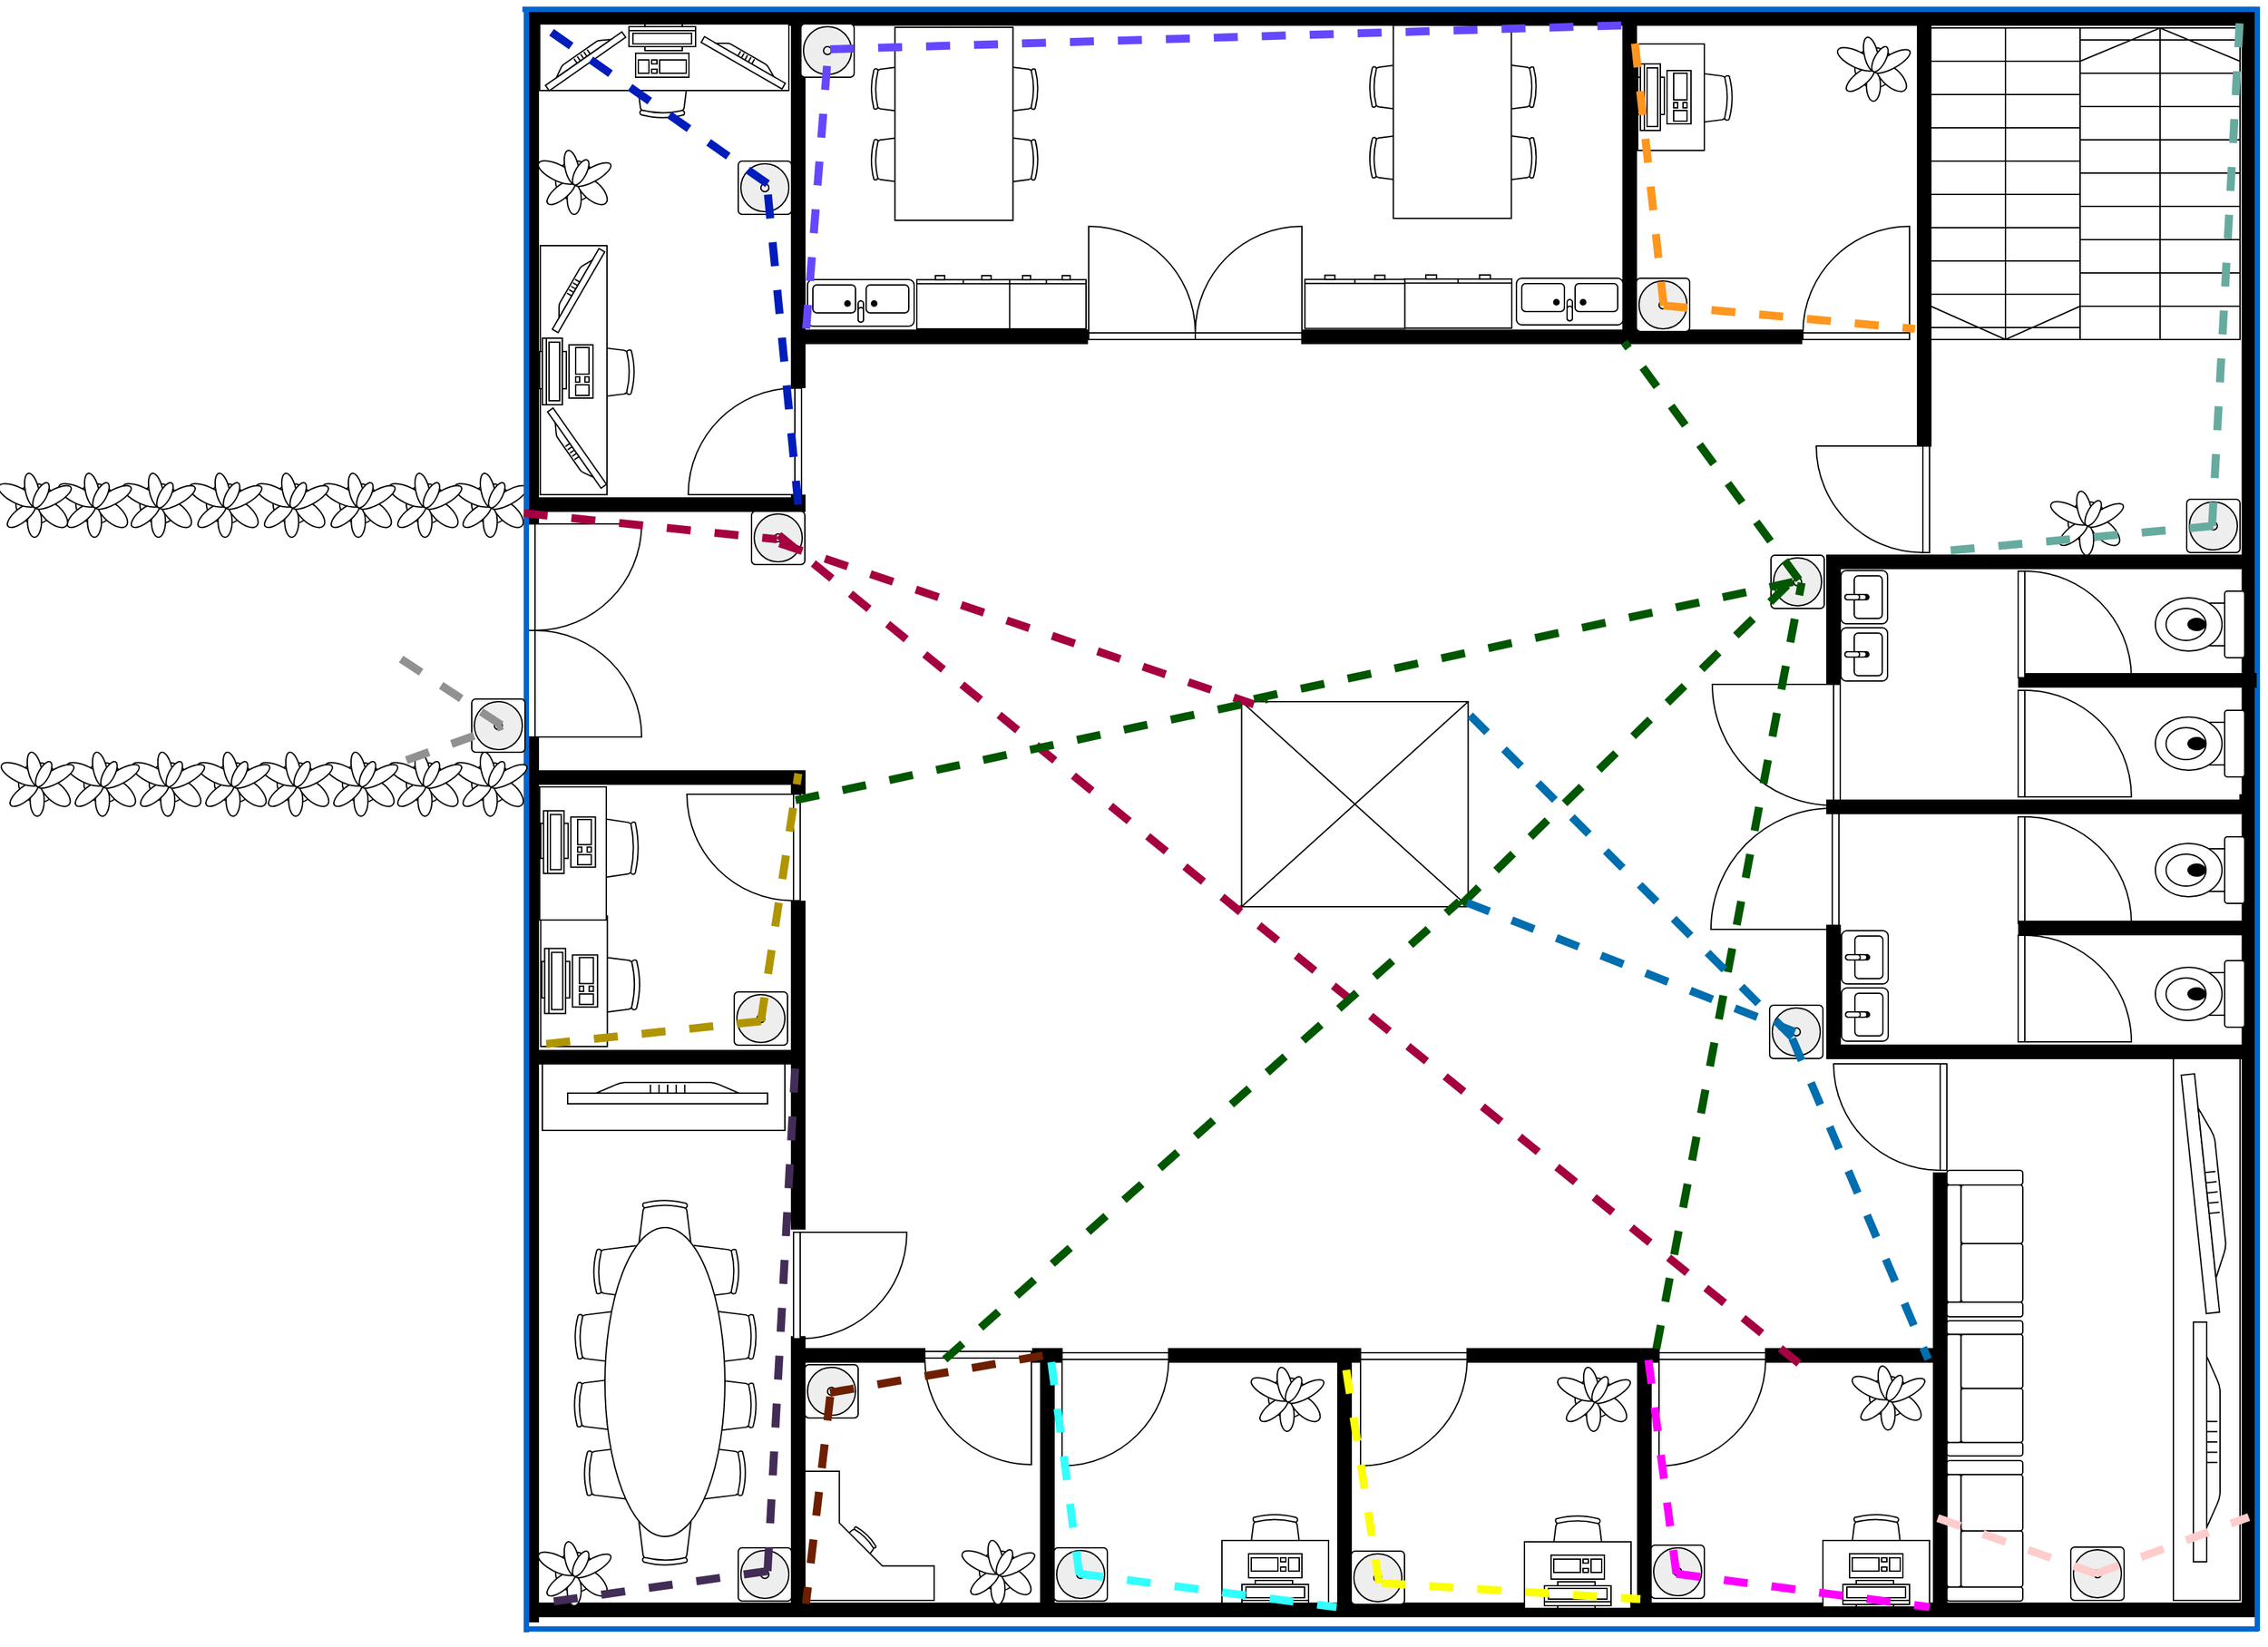 <mxfile version="26.0.11">
  <diagram name="Page-1" id="4bd5d27a-524c-7e24-5d5f-89a86ee4fca1">
    <mxGraphModel dx="2868" dy="1476" grid="1" gridSize="10" guides="1" tooltips="1" connect="1" arrows="1" fold="1" page="1" pageScale="1" pageWidth="1100" pageHeight="850" background="none" math="0" shadow="0">
      <root>
        <mxCell id="0" />
        <mxCell id="1" parent="0" />
        <mxCell id="lmE3nsjhsvZmALT3HOkS-12" value="" style="verticalLabelPosition=bottom;html=1;verticalAlign=top;align=center;strokeWidth=1;shape=mxgraph.floorplan.doorLeft;rounded=0;shadow=0;comic=0;fontFamily=Verdana;fontSize=12;direction=north;flipH=1;" vertex="1" parent="1">
          <mxGeometry x="1289" y="842" width="90" height="91" as="geometry" />
        </mxCell>
        <mxCell id="lmE3nsjhsvZmALT3HOkS-10" value="" style="verticalLabelPosition=bottom;html=1;verticalAlign=top;align=center;strokeWidth=1;shape=mxgraph.floorplan.doorLeft;rounded=0;shadow=0;comic=0;fontFamily=Verdana;fontSize=12;direction=south;" vertex="1" parent="1">
          <mxGeometry x="1290" y="749" width="90" height="91" as="geometry" />
        </mxCell>
        <mxCell id="48ef80bc37b76060-46" value="" style="group" parent="1" vertex="1" connectable="0">
          <mxGeometry x="916" y="1372" width="80" height="70" as="geometry" />
        </mxCell>
        <mxCell id="48ef80bc37b76060-1" value="" style="verticalLabelPosition=bottom;html=1;verticalAlign=top;align=center;strokeWidth=1;shape=mxgraph.floorplan.office_chair;shadow=0;rounded=0;comic=0;fontFamily=Verdana;fontSize=12;" parent="48ef80bc37b76060-46" vertex="1">
          <mxGeometry x="20" width="40" height="43" as="geometry" />
        </mxCell>
        <mxCell id="48ef80bc37b76060-2" value="" style="shape=rect;shadow=0;rounded=0;comic=0;fontFamily=Verdana;fontSize=12;align=center;html=1;" parent="48ef80bc37b76060-46" vertex="1">
          <mxGeometry y="20" width="80" height="50" as="geometry" />
        </mxCell>
        <mxCell id="48ef80bc37b76060-3" value="" style="verticalLabelPosition=bottom;html=1;verticalAlign=top;align=center;strokeWidth=1;shape=mxgraph.floorplan.workstation;shadow=0;flipV=1;rounded=0;comic=0;fontFamily=Verdana;fontSize=12;" parent="48ef80bc37b76060-46" vertex="1">
          <mxGeometry x="15" y="30" width="50" height="40" as="geometry" />
        </mxCell>
        <mxCell id="48ef80bc37b76060-55" value="" style="group;rotation=90;" parent="1" vertex="1" connectable="0">
          <mxGeometry x="389" y="938" width="98" height="70" as="geometry" />
        </mxCell>
        <mxCell id="48ef80bc37b76060-56" value="" style="verticalLabelPosition=bottom;html=1;verticalAlign=top;align=center;strokeWidth=1;shape=mxgraph.floorplan.office_chair;shadow=0;rounded=0;comic=0;fontFamily=Verdana;fontSize=12;rotation=90;" parent="48ef80bc37b76060-55" vertex="1">
          <mxGeometry x="45.34" y="13.66" width="44.68" height="46" as="geometry" />
        </mxCell>
        <mxCell id="48ef80bc37b76060-57" value="" style="shape=rect;shadow=0;rounded=0;comic=0;fontFamily=Verdana;fontSize=12;align=center;html=1;rotation=90;" parent="48ef80bc37b76060-55" vertex="1">
          <mxGeometry x="-8.225" y="9" width="98" height="50" as="geometry" />
        </mxCell>
        <mxCell id="48ef80bc37b76060-58" value="" style="verticalLabelPosition=bottom;html=1;verticalAlign=top;align=center;strokeWidth=1;shape=mxgraph.floorplan.workstation;shadow=0;flipV=1;rounded=0;comic=0;fontFamily=Verdana;fontSize=12;rotation=90;" parent="48ef80bc37b76060-55" vertex="1">
          <mxGeometry x="13.11" y="12.89" width="48.85" height="41.78" as="geometry" />
        </mxCell>
        <mxCell id="48ef80bc37b76060-118" value="" style="shape=rect;shadow=0;rounded=0;comic=0;fontFamily=Verdana;fontSize=12;align=center;html=1;" parent="1" vertex="1">
          <mxGeometry x="1630" y="1030" width="50" height="407" as="geometry" />
        </mxCell>
        <mxCell id="48ef80bc37b76060-124" value="" style="verticalLabelPosition=bottom;html=1;verticalAlign=top;align=center;strokeWidth=1;shape=mxgraph.floorplan.doorRight;rounded=0;shadow=0;comic=0;fontFamily=Verdana;fontSize=12;" parent="1" vertex="1">
          <mxGeometry x="693" y="1250" width="80" height="85" as="geometry" />
        </mxCell>
        <mxCell id="48ef80bc37b76060-125" value="" style="verticalLabelPosition=bottom;html=1;verticalAlign=top;align=center;strokeWidth=1;shape=mxgraph.floorplan.doorLeft;rounded=0;shadow=0;comic=0;fontFamily=Verdana;fontSize=12;" parent="1" vertex="1">
          <mxGeometry x="796" y="1251" width="80" height="85" as="geometry" />
        </mxCell>
        <mxCell id="48ef80bc37b76060-126" value="" style="verticalLabelPosition=bottom;html=1;verticalAlign=top;align=center;strokeWidth=1;shape=mxgraph.floorplan.doorLeft;rounded=0;shadow=0;comic=0;fontFamily=Verdana;fontSize=12;" parent="1" vertex="1">
          <mxGeometry x="1244" y="1251" width="80" height="85" as="geometry" />
        </mxCell>
        <mxCell id="48ef80bc37b76060-127" value="" style="verticalLabelPosition=bottom;html=1;verticalAlign=top;align=center;strokeWidth=1;shape=mxgraph.floorplan.wallCorner;fillColor=#000000;rounded=0;shadow=0;comic=0;fontFamily=Verdana;fontSize=12;" parent="1" vertex="1">
          <mxGeometry x="393" y="243" width="100" height="385" as="geometry" />
        </mxCell>
        <mxCell id="48ef80bc37b76060-128" value="" style="verticalLabelPosition=bottom;html=1;verticalAlign=top;align=center;strokeWidth=1;shape=mxgraph.floorplan.wallU;fillColor=#000000;rounded=0;shadow=0;comic=0;fontFamily=Verdana;fontSize=12;rotation=90;" parent="1" vertex="1">
          <mxGeometry x="440" y="197.38" width="1205.25" height="1298.25" as="geometry" />
        </mxCell>
        <mxCell id="48ef80bc37b76060-136" value="" style="verticalLabelPosition=bottom;html=1;verticalAlign=top;align=center;strokeWidth=1;shape=mxgraph.floorplan.doorDouble;rounded=0;shadow=0;comic=0;fontFamily=Verdana;fontSize=12;rotation=-90;" parent="1" vertex="1">
          <mxGeometry x="358" y="666" width="160" height="85" as="geometry" />
        </mxCell>
        <mxCell id="48ef80bc37b76060-137" value="" style="verticalLabelPosition=bottom;html=1;verticalAlign=top;align=center;strokeWidth=1;shape=mxgraph.floorplan.wall;fillColor=#000000;rounded=0;shadow=0;comic=0;fontFamily=Verdana;fontSize=12;" parent="1" vertex="1">
          <mxGeometry x="394" y="1024" width="204" height="10" as="geometry" />
        </mxCell>
        <mxCell id="48ef80bc37b76060-138" value="" style="verticalLabelPosition=bottom;html=1;verticalAlign=top;align=center;strokeWidth=1;shape=mxgraph.floorplan.wall;fillColor=#000000;direction=south;rounded=0;shadow=0;comic=0;fontFamily=Verdana;fontSize=12;" parent="1" vertex="1">
          <mxGeometry x="593" y="912" width="10" height="246" as="geometry" />
        </mxCell>
        <mxCell id="48ef80bc37b76060-142" value="" style="verticalLabelPosition=bottom;html=1;verticalAlign=top;align=center;strokeWidth=1;shape=mxgraph.floorplan.wallCorner;fillColor=#000000;direction=south;rounded=0;shadow=0;comic=0;fontFamily=Verdana;fontSize=12;" parent="1" vertex="1">
          <mxGeometry x="398" y="814" width="205" height="17" as="geometry" />
        </mxCell>
        <mxCell id="48ef80bc37b76060-139" value="" style="verticalLabelPosition=bottom;html=1;verticalAlign=top;align=center;strokeWidth=1;shape=mxgraph.floorplan.doorLeft;rounded=0;shadow=0;comic=0;fontFamily=Verdana;fontSize=12;rotation=90;" parent="1" vertex="1">
          <mxGeometry x="517" y="829" width="80" height="85" as="geometry" />
        </mxCell>
        <mxCell id="48ef80bc37b76060-149" value="" style="verticalLabelPosition=bottom;html=1;verticalAlign=top;align=center;strokeWidth=1;shape=mxgraph.floorplan.wall;fillColor=#000000;rounded=0;shadow=0;comic=0;fontFamily=Verdana;fontSize=12;" parent="1" vertex="1">
          <mxGeometry x="600" y="1248" width="93" height="10" as="geometry" />
        </mxCell>
        <mxCell id="48ef80bc37b76060-150" value="" style="verticalLabelPosition=bottom;html=1;verticalAlign=top;align=center;strokeWidth=1;shape=mxgraph.floorplan.wall;fillColor=#000000;direction=south;rounded=0;shadow=0;comic=0;fontFamily=Verdana;fontSize=12;" parent="1" vertex="1">
          <mxGeometry x="593" y="1239" width="10" height="18" as="geometry" />
        </mxCell>
        <mxCell id="48ef80bc37b76060-151" value="" style="verticalLabelPosition=bottom;html=1;verticalAlign=top;align=center;strokeWidth=1;shape=mxgraph.floorplan.doorLeft;rounded=0;shadow=0;comic=0;fontFamily=Verdana;fontSize=12;rotation=90;flipV=0;flipH=1;direction=west;" parent="1" vertex="1">
          <mxGeometry x="597" y="1158" width="80" height="85" as="geometry" />
        </mxCell>
        <mxCell id="48ef80bc37b76060-156" value="" style="verticalLabelPosition=bottom;html=1;verticalAlign=top;align=center;strokeWidth=1;shape=mxgraph.floorplan.wall;fillColor=#000000;direction=south;rounded=0;shadow=0;comic=0;fontFamily=Verdana;fontSize=12;" parent="1" vertex="1">
          <mxGeometry x="393" y="789" width="10" height="664" as="geometry" />
        </mxCell>
        <mxCell id="48ef80bc37b76060-157" value="" style="verticalLabelPosition=bottom;html=1;verticalAlign=top;align=center;strokeWidth=1;shape=mxgraph.floorplan.wall;fillColor=#000000;direction=south;rounded=0;shadow=0;comic=0;fontFamily=Verdana;fontSize=12;" parent="1" vertex="1">
          <mxGeometry x="780" y="1257" width="10" height="191" as="geometry" />
        </mxCell>
        <mxCell id="48ef80bc37b76060-158" value="" style="verticalLabelPosition=bottom;html=1;verticalAlign=top;align=center;strokeWidth=1;shape=mxgraph.floorplan.wall;fillColor=#000000;rounded=0;shadow=0;comic=0;fontFamily=Verdana;fontSize=12;" parent="1" vertex="1">
          <mxGeometry x="774" y="1248" width="22" height="10" as="geometry" />
        </mxCell>
        <mxCell id="48ef80bc37b76060-160" value="" style="verticalLabelPosition=bottom;html=1;verticalAlign=top;align=center;strokeWidth=1;shape=mxgraph.floorplan.plant;rounded=0;shadow=0;comic=0;fontFamily=Verdana;fontSize=12;" parent="1" vertex="1">
          <mxGeometry x="723" y="1389" width="47" height="51" as="geometry" />
        </mxCell>
        <mxCell id="48ef80bc37b76060-161" value="" style="verticalLabelPosition=bottom;html=1;verticalAlign=top;align=center;strokeWidth=1;shape=mxgraph.floorplan.plant;rounded=0;shadow=0;comic=0;fontFamily=Verdana;fontSize=12;" parent="1" vertex="1">
          <mxGeometry x="940" y="1259" width="47" height="51" as="geometry" />
        </mxCell>
        <mxCell id="48ef80bc37b76060-162" value="" style="verticalLabelPosition=bottom;html=1;verticalAlign=top;align=center;strokeWidth=1;shape=mxgraph.floorplan.wall;fillColor=#000000;direction=south;rounded=0;shadow=0;comic=0;fontFamily=Verdana;fontSize=12;" parent="1" vertex="1">
          <mxGeometry x="1003" y="1257" width="10" height="191" as="geometry" />
        </mxCell>
        <mxCell id="48ef80bc37b76060-163" value="" style="verticalLabelPosition=bottom;html=1;verticalAlign=top;align=center;strokeWidth=1;shape=mxgraph.floorplan.wall;fillColor=#000000;rounded=0;shadow=0;comic=0;fontFamily=Verdana;fontSize=12;" parent="1" vertex="1">
          <mxGeometry x="876" y="1248" width="144" height="10" as="geometry" />
        </mxCell>
        <mxCell id="48ef80bc37b76060-164" value="" style="verticalLabelPosition=bottom;html=1;verticalAlign=top;align=center;strokeWidth=1;shape=mxgraph.floorplan.doorLeft;rounded=0;shadow=0;comic=0;fontFamily=Verdana;fontSize=12;" parent="1" vertex="1">
          <mxGeometry x="1020" y="1251" width="80" height="85" as="geometry" />
        </mxCell>
        <mxCell id="48ef80bc37b76060-165" value="" style="group" parent="1" vertex="1" connectable="0">
          <mxGeometry x="1143" y="1373" width="80" height="70" as="geometry" />
        </mxCell>
        <mxCell id="48ef80bc37b76060-4" value="" style="verticalLabelPosition=bottom;html=1;verticalAlign=top;align=center;strokeWidth=1;shape=mxgraph.floorplan.office_chair;shadow=0;rounded=0;comic=0;fontFamily=Verdana;fontSize=12;" parent="48ef80bc37b76060-165" vertex="1">
          <mxGeometry x="20" width="40" height="43" as="geometry" />
        </mxCell>
        <mxCell id="48ef80bc37b76060-5" value="" style="shape=rect;shadow=0;rounded=0;comic=0;fontFamily=Verdana;fontSize=12;align=center;html=1;" parent="48ef80bc37b76060-165" vertex="1">
          <mxGeometry y="20" width="80" height="50" as="geometry" />
        </mxCell>
        <mxCell id="48ef80bc37b76060-6" value="" style="verticalLabelPosition=bottom;html=1;verticalAlign=top;align=center;strokeWidth=1;shape=mxgraph.floorplan.workstation;shadow=0;flipV=1;rounded=0;comic=0;fontFamily=Verdana;fontSize=12;" parent="48ef80bc37b76060-165" vertex="1">
          <mxGeometry x="15" y="30" width="50" height="40" as="geometry" />
        </mxCell>
        <mxCell id="48ef80bc37b76060-166" value="" style="verticalLabelPosition=bottom;html=1;verticalAlign=top;align=center;strokeWidth=1;shape=mxgraph.floorplan.plant;rounded=0;shadow=0;comic=0;fontFamily=Verdana;fontSize=12;" parent="1" vertex="1">
          <mxGeometry x="1170" y="1259" width="47" height="51" as="geometry" />
        </mxCell>
        <mxCell id="48ef80bc37b76060-169" value="" style="verticalLabelPosition=bottom;html=1;verticalAlign=top;align=center;strokeWidth=1;shape=mxgraph.floorplan.wall;fillColor=#000000;direction=south;rounded=0;shadow=0;comic=0;fontFamily=Verdana;fontSize=12;" parent="1" vertex="1">
          <mxGeometry x="1228" y="1258" width="10" height="191" as="geometry" />
        </mxCell>
        <mxCell id="48ef80bc37b76060-170" value="" style="verticalLabelPosition=bottom;html=1;verticalAlign=top;align=center;strokeWidth=1;shape=mxgraph.floorplan.wall;fillColor=#000000;rounded=0;shadow=0;comic=0;fontFamily=Verdana;fontSize=12;" parent="1" vertex="1">
          <mxGeometry x="1100" y="1248" width="144" height="10" as="geometry" />
        </mxCell>
        <mxCell id="48ef80bc37b76060-171" value="" style="verticalLabelPosition=bottom;html=1;verticalAlign=top;align=center;strokeWidth=1;shape=mxgraph.floorplan.wall;fillColor=#000000;rounded=0;shadow=0;comic=0;fontFamily=Verdana;fontSize=12;" parent="1" vertex="1">
          <mxGeometry x="1324" y="1248" width="136" height="10" as="geometry" />
        </mxCell>
        <mxCell id="48ef80bc37b76060-174" value="" style="verticalLabelPosition=bottom;html=1;verticalAlign=top;align=center;strokeWidth=1;shape=mxgraph.floorplan.plant;rounded=0;shadow=0;comic=0;fontFamily=Verdana;fontSize=12;" parent="1" vertex="1">
          <mxGeometry x="1391" y="1258" width="47" height="51" as="geometry" />
        </mxCell>
        <mxCell id="48ef80bc37b76060-181" value="" style="verticalLabelPosition=bottom;html=1;verticalAlign=top;align=center;strokeWidth=1;shape=mxgraph.floorplan.plant;rounded=0;shadow=0;comic=0;fontFamily=Verdana;fontSize=12;" parent="1" vertex="1">
          <mxGeometry x="342" y="587.5" width="47" height="51" as="geometry" />
        </mxCell>
        <mxCell id="48ef80bc37b76060-258" value="" style="verticalLabelPosition=bottom;html=1;verticalAlign=top;align=center;strokeWidth=1;shape=mxgraph.floorplan.wallCorner;fillColor=#000000;direction=west;rounded=0;shadow=0;comic=0;fontFamily=Verdana;fontSize=12;" parent="1" vertex="1">
          <mxGeometry x="401" y="607" width="202" height="12" as="geometry" />
        </mxCell>
        <mxCell id="48ef80bc37b76060-260" value="" style="verticalLabelPosition=bottom;html=1;verticalAlign=top;align=center;strokeWidth=1;shape=mxgraph.floorplan.wall;fillColor=#000000;direction=south;rounded=0;shadow=0;comic=0;fontFamily=Verdana;fontSize=12;" parent="1" vertex="1">
          <mxGeometry x="593" y="247" width="10" height="279" as="geometry" />
        </mxCell>
        <mxCell id="48ef80bc37b76060-261" value="" style="verticalLabelPosition=bottom;html=1;verticalAlign=top;align=center;strokeWidth=1;shape=mxgraph.floorplan.doorLeft;rounded=0;shadow=0;comic=0;fontFamily=Verdana;fontSize=12;rotation=90;flipH=1;" parent="1" vertex="1">
          <mxGeometry x="518" y="524" width="80" height="85" as="geometry" />
        </mxCell>
        <mxCell id="48ef80bc37b76060-264" value="" style="verticalLabelPosition=bottom;html=1;verticalAlign=top;align=center;strokeWidth=1;shape=mxgraph.floorplan.wall;fillColor=#000000;rounded=0;shadow=0;comic=0;fontFamily=Verdana;fontSize=12;" parent="1" vertex="1">
          <mxGeometry x="603" y="483" width="212" height="10" as="geometry" />
        </mxCell>
        <mxCell id="48ef80bc37b76060-64" value="" style="verticalLabelPosition=bottom;html=1;verticalAlign=top;align=center;strokeWidth=1;shape=mxgraph.floorplan.office_chair;shadow=0;rounded=0;comic=0;fontFamily=Verdana;fontSize=12;rotation=180;" parent="1" vertex="1">
          <mxGeometry x="476" y="281" width="40" height="43" as="geometry" />
        </mxCell>
        <mxCell id="48ef80bc37b76060-65" value="" style="shape=rect;shadow=0;rounded=0;comic=0;fontFamily=Verdana;fontSize=12;align=center;html=1;rotation=180;" parent="1" vertex="1">
          <mxGeometry x="404" y="253" width="187" height="50" as="geometry" />
        </mxCell>
        <mxCell id="48ef80bc37b76060-66" value="" style="verticalLabelPosition=bottom;html=1;verticalAlign=top;align=center;strokeWidth=1;shape=mxgraph.floorplan.workstation;shadow=0;flipV=1;rounded=0;comic=0;fontFamily=Verdana;fontSize=12;rotation=180;" parent="1" vertex="1">
          <mxGeometry x="471" y="253" width="50" height="40" as="geometry" />
        </mxCell>
        <mxCell id="48ef80bc37b76060-266" value="" style="verticalLabelPosition=bottom;html=1;verticalAlign=top;align=center;strokeWidth=1;shape=mxgraph.floorplan.flat_tv;rounded=0;shadow=0;comic=0;fontFamily=Verdana;fontSize=12;rotation=-35;" parent="1" vertex="1">
          <mxGeometry x="402" y="274" width="70" height="10" as="geometry" />
        </mxCell>
        <mxCell id="48ef80bc37b76060-267" value="" style="verticalLabelPosition=bottom;html=1;verticalAlign=top;align=center;strokeWidth=1;shape=mxgraph.floorplan.flat_tv;rounded=0;shadow=0;comic=0;fontFamily=Verdana;fontSize=12;rotation=30;" parent="1" vertex="1">
          <mxGeometry x="523" y="275" width="70" height="10" as="geometry" />
        </mxCell>
        <mxCell id="48ef80bc37b76060-273" value="" style="group;rotation=-90;" parent="1" vertex="1" connectable="0">
          <mxGeometry x="344" y="477" width="191" height="71" as="geometry" />
        </mxCell>
        <mxCell id="48ef80bc37b76060-268" value="" style="verticalLabelPosition=bottom;html=1;verticalAlign=top;align=center;strokeWidth=1;shape=mxgraph.floorplan.office_chair;shadow=0;rounded=0;comic=0;fontFamily=Verdana;fontSize=12;rotation=90;" parent="48ef80bc37b76060-273" vertex="1">
          <mxGeometry x="90" y="16" width="40" height="43" as="geometry" />
        </mxCell>
        <mxCell id="48ef80bc37b76060-269" value="" style="shape=rect;shadow=0;rounded=0;comic=0;fontFamily=Verdana;fontSize=12;align=center;html=1;rotation=90;" parent="48ef80bc37b76060-273" vertex="1">
          <mxGeometry x="-8" y="11" width="187" height="50" as="geometry" />
        </mxCell>
        <mxCell id="48ef80bc37b76060-270" value="" style="verticalLabelPosition=bottom;html=1;verticalAlign=top;align=center;strokeWidth=1;shape=mxgraph.floorplan.workstation;shadow=0;flipV=1;rounded=0;comic=0;fontFamily=Verdana;fontSize=12;rotation=90;" parent="48ef80bc37b76060-273" vertex="1">
          <mxGeometry x="55" y="17" width="50" height="40" as="geometry" />
        </mxCell>
        <mxCell id="48ef80bc37b76060-271" value="" style="verticalLabelPosition=bottom;html=1;verticalAlign=top;align=center;strokeWidth=1;shape=mxgraph.floorplan.flat_tv;rounded=0;shadow=0;comic=0;fontFamily=Verdana;fontSize=12;rotation=-125;" parent="48ef80bc37b76060-273" vertex="1">
          <mxGeometry x="51" y="91" width="70" height="10" as="geometry" />
        </mxCell>
        <mxCell id="48ef80bc37b76060-272" value="" style="verticalLabelPosition=bottom;html=1;verticalAlign=top;align=center;strokeWidth=1;shape=mxgraph.floorplan.flat_tv;rounded=0;shadow=0;comic=0;fontFamily=Verdana;fontSize=12;rotation=-60;" parent="48ef80bc37b76060-273" vertex="1">
          <mxGeometry x="52" y="-30" width="70" height="10" as="geometry" />
        </mxCell>
        <mxCell id="48ef80bc37b76060-274" value="" style="verticalLabelPosition=bottom;html=1;verticalAlign=top;align=center;strokeWidth=1;shape=mxgraph.floorplan.plant;rounded=0;shadow=0;comic=0;fontFamily=Verdana;fontSize=12;" parent="1" vertex="1">
          <mxGeometry x="405" y="345" width="47" height="51" as="geometry" />
        </mxCell>
        <mxCell id="48ef80bc37b76060-276" value="" style="group;rotation=90;" parent="1" vertex="1" connectable="0">
          <mxGeometry x="1030" y="264.5" width="145" height="124" as="geometry" />
        </mxCell>
        <mxCell id="48ef80bc37b76060-107" value="" style="verticalLabelPosition=bottom;html=1;verticalAlign=top;align=center;strokeWidth=1;shape=mxgraph.floorplan.office_chair;shadow=0;rounded=0;comic=0;fontFamily=Verdana;fontSize=12;rotation=90;" parent="48ef80bc37b76060-276" vertex="1">
          <mxGeometry x="85.188" y="16.829" width="36.25" height="38.086" as="geometry" />
        </mxCell>
        <mxCell id="48ef80bc37b76060-108" value="" style="verticalLabelPosition=bottom;html=1;verticalAlign=top;align=center;strokeWidth=1;shape=mxgraph.floorplan.office_chair;shadow=0;direction=west;rounded=0;comic=0;fontFamily=Verdana;fontSize=12;rotation=90;" parent="48ef80bc37b76060-276" vertex="1">
          <mxGeometry x="-2.719" y="16.829" width="36.25" height="38.086" as="geometry" />
        </mxCell>
        <mxCell id="48ef80bc37b76060-111" value="" style="verticalLabelPosition=bottom;html=1;verticalAlign=top;align=center;strokeWidth=1;shape=mxgraph.floorplan.office_chair;shadow=0;rounded=0;comic=0;fontFamily=Verdana;fontSize=12;rotation=90;" parent="48ef80bc37b76060-276" vertex="1">
          <mxGeometry x="85.188" y="69.971" width="36.25" height="38.086" as="geometry" />
        </mxCell>
        <mxCell id="48ef80bc37b76060-112" value="" style="verticalLabelPosition=bottom;html=1;verticalAlign=top;align=center;strokeWidth=1;shape=mxgraph.floorplan.office_chair;shadow=0;direction=west;rounded=0;comic=0;fontFamily=Verdana;fontSize=12;rotation=90;" parent="48ef80bc37b76060-276" vertex="1">
          <mxGeometry x="-2.719" y="69.971" width="36.25" height="38.086" as="geometry" />
        </mxCell>
        <mxCell id="48ef80bc37b76060-113" value="" style="shape=rect;shadow=0;rounded=0;comic=0;fontFamily=Verdana;fontSize=12;align=center;html=1;rotation=90;" parent="48ef80bc37b76060-276" vertex="1">
          <mxGeometry x="-13.594" y="17.714" width="145" height="88.571" as="geometry" />
        </mxCell>
        <mxCell id="48ef80bc37b76060-277" value="" style="verticalLabelPosition=bottom;html=1;verticalAlign=top;align=center;strokeWidth=1;shape=mxgraph.floorplan.doorDouble;rounded=0;shadow=0;comic=0;fontFamily=Verdana;fontSize=12;flipV=1;" parent="1" vertex="1">
          <mxGeometry x="816" y="405" width="160" height="85" as="geometry" />
        </mxCell>
        <mxCell id="48ef80bc37b76060-316" value="" style="verticalLabelPosition=bottom;html=1;verticalAlign=top;align=center;strokeWidth=1;shape=mxgraph.floorplan.doorRight;rounded=0;shadow=0;comic=0;fontFamily=Verdana;fontSize=12;flipV=1;direction=south;" parent="1" vertex="1">
          <mxGeometry x="1362" y="570" width="85" height="80" as="geometry" />
        </mxCell>
        <mxCell id="48ef80bc37b76060-318" value="" style="verticalLabelPosition=bottom;html=1;verticalAlign=top;align=center;strokeWidth=1;shape=mxgraph.floorplan.wall;fillColor=#000000;direction=south;rounded=0;shadow=0;comic=0;fontFamily=Verdana;fontSize=12;" parent="1" vertex="1">
          <mxGeometry x="1438" y="247" width="10" height="244" as="geometry" />
        </mxCell>
        <mxCell id="48ef80bc37b76060-324" value="" style="verticalLabelPosition=bottom;html=1;verticalAlign=top;align=center;strokeWidth=1;shape=mxgraph.floorplan.plant;rounded=0;shadow=0;comic=0;fontFamily=Verdana;fontSize=12;" parent="1" vertex="1">
          <mxGeometry x="1540" y="601" width="47" height="51" as="geometry" />
        </mxCell>
        <mxCell id="48ef80bc37b76060-325" value="" style="verticalLabelPosition=bottom;html=1;verticalAlign=top;align=center;strokeWidth=1;shape=mxgraph.floorplan.doorRight;rounded=0;shadow=0;comic=0;fontFamily=Verdana;fontSize=12;flipV=1;" parent="1" vertex="1">
          <mxGeometry x="1352" y="405" width="80" height="85" as="geometry" />
        </mxCell>
        <mxCell id="48ef80bc37b76060-326" value="" style="verticalLabelPosition=bottom;html=1;verticalAlign=top;align=center;strokeWidth=1;shape=mxgraph.floorplan.wall;fillColor=#000000;rounded=0;shadow=0;comic=0;fontFamily=Verdana;fontSize=12;" parent="1" vertex="1">
          <mxGeometry x="976" y="483" width="375" height="10" as="geometry" />
        </mxCell>
        <mxCell id="48ef80bc37b76060-327" value="" style="verticalLabelPosition=bottom;html=1;verticalAlign=top;align=center;strokeWidth=1;shape=mxgraph.floorplan.wall;fillColor=#000000;direction=south;rounded=0;shadow=0;comic=0;fontFamily=Verdana;fontSize=12;" parent="1" vertex="1">
          <mxGeometry x="1217" y="247" width="10" height="244" as="geometry" />
        </mxCell>
        <mxCell id="48ef80bc37b76060-328" value="" style="group;rotation=90;" parent="1" vertex="1" connectable="0">
          <mxGeometry x="1223" y="273" width="80" height="70" as="geometry" />
        </mxCell>
        <mxCell id="48ef80bc37b76060-329" value="" style="verticalLabelPosition=bottom;html=1;verticalAlign=top;align=center;strokeWidth=1;shape=mxgraph.floorplan.office_chair;shadow=0;rounded=0;comic=0;fontFamily=Verdana;fontSize=12;rotation=90;" parent="48ef80bc37b76060-328" vertex="1">
          <mxGeometry x="35" y="14" width="40" height="43" as="geometry" />
        </mxCell>
        <mxCell id="48ef80bc37b76060-330" value="" style="shape=rect;shadow=0;rounded=0;comic=0;fontFamily=Verdana;fontSize=12;align=center;html=1;rotation=90;" parent="48ef80bc37b76060-328" vertex="1">
          <mxGeometry x="-10" y="10" width="80" height="50" as="geometry" />
        </mxCell>
        <mxCell id="48ef80bc37b76060-331" value="" style="verticalLabelPosition=bottom;html=1;verticalAlign=top;align=center;strokeWidth=1;shape=mxgraph.floorplan.workstation;shadow=0;flipV=1;rounded=0;comic=0;fontFamily=Verdana;fontSize=12;rotation=90;" parent="48ef80bc37b76060-328" vertex="1">
          <mxGeometry y="15" width="50" height="40" as="geometry" />
        </mxCell>
        <mxCell id="48ef80bc37b76060-332" value="" style="verticalLabelPosition=bottom;html=1;verticalAlign=top;align=center;strokeWidth=1;shape=mxgraph.floorplan.dresser;rounded=0;shadow=0;comic=0;fontFamily=Verdana;fontSize=12;rotation=-90;direction=north;" parent="1" vertex="1">
          <mxGeometry x="1073.19" y="421.19" width="40" height="80.63" as="geometry" />
        </mxCell>
        <mxCell id="48ef80bc37b76060-333" value="" style="verticalLabelPosition=bottom;html=1;verticalAlign=top;align=center;strokeWidth=1;shape=mxgraph.floorplan.plant;rounded=0;shadow=0;comic=0;fontFamily=Verdana;fontSize=12;" parent="1" vertex="1">
          <mxGeometry x="1380" y="260" width="47" height="51" as="geometry" />
        </mxCell>
        <mxCell id="48ef80bc37b76060-339" value="" style="verticalLabelPosition=bottom;html=1;verticalAlign=top;align=center;strokeWidth=1;shape=mxgraph.floorplan.wall;fillColor=#000000;direction=west;rounded=0;shadow=0;comic=0;fontFamily=Verdana;fontSize=12;" parent="1" vertex="1">
          <mxGeometry x="1514" y="1020" width="176" height="10" as="geometry" />
        </mxCell>
        <mxCell id="4fd38086c27adbb9-1" value="" style="line;strokeWidth=4;html=1;perimeter=backbonePerimeter;points=[];outlineConnect=0;rounded=1;shadow=0;comic=0;fillColor=none;fontFamily=Verdana;fontSize=28;fontColor=#6881B3;align=center;strokeColor=#0066CC;" parent="1" vertex="1">
          <mxGeometry x="391" y="237" width="1304" height="10" as="geometry" />
        </mxCell>
        <mxCell id="4fd38086c27adbb9-3" value="" style="line;strokeWidth=4;direction=south;html=1;rounded=1;shadow=0;comic=0;labelBackgroundColor=#ffffff;fillColor=none;fontFamily=Verdana;fontSize=28;fontColor=#6881B3;strokeColor=#0066CC;" parent="1" vertex="1">
          <mxGeometry x="389" y="241" width="10" height="1220" as="geometry" />
        </mxCell>
        <mxCell id="4fd38086c27adbb9-4" value="" style="line;strokeWidth=4;direction=south;html=1;rounded=1;shadow=0;comic=0;labelBackgroundColor=#ffffff;fillColor=none;fontFamily=Verdana;fontSize=28;fontColor=#6881B3;strokeColor=#0066CC;" parent="1" vertex="1">
          <mxGeometry x="1688" y="243" width="10" height="1217" as="geometry" />
        </mxCell>
        <mxCell id="48ef80bc37b76060-7" value="" style="verticalLabelPosition=bottom;html=1;verticalAlign=top;align=center;strokeWidth=1;shape=mxgraph.floorplan.office_chair;fillColor=#ffffff;strokeColor=#000000;shadow=0;rounded=0;comic=0;fontFamily=Verdana;fontSize=12;" parent="1" vertex="1">
          <mxGeometry x="1387" y="1372" width="40" height="43" as="geometry" />
        </mxCell>
        <mxCell id="48ef80bc37b76060-8" value="" style="shape=rect;fillColor=#ffffff;strokeColor=#000000;shadow=0;rounded=0;comic=0;fontFamily=Verdana;fontSize=12;align=center;html=1;" parent="1" vertex="1">
          <mxGeometry x="1367" y="1392" width="80" height="50" as="geometry" />
        </mxCell>
        <mxCell id="48ef80bc37b76060-9" value="" style="verticalLabelPosition=bottom;html=1;verticalAlign=top;align=center;strokeWidth=1;shape=mxgraph.floorplan.workstation;fillColor=#ffffff;strokeColor=#000000;shadow=0;flipV=1;rounded=0;comic=0;fontFamily=Verdana;fontSize=12;" parent="1" vertex="1">
          <mxGeometry x="1382" y="1402" width="50" height="40" as="geometry" />
        </mxCell>
        <mxCell id="4fd38086c27adbb9-2" value="" style="line;strokeWidth=4;html=1;perimeter=backbonePerimeter;points=[];outlineConnect=0;rounded=1;shadow=0;comic=0;fillColor=none;fontFamily=Verdana;fontSize=28;fontColor=#6881B3;align=center;strokeColor=#0066CC;" parent="1" vertex="1">
          <mxGeometry x="395" y="1448" width="1299" height="21" as="geometry" />
        </mxCell>
        <mxCell id="48ef80bc37b76060-343" value="" style="verticalLabelPosition=bottom;html=1;verticalAlign=top;align=center;strokeWidth=1;shape=mxgraph.floorplan.toilet;rounded=0;shadow=0;comic=0;fontFamily=Verdana;fontSize=12;rotation=-90;direction=west;flipH=0;flipV=0;" parent="1" vertex="1">
          <mxGeometry x="1625" y="670.5" width="50" height="67" as="geometry" />
        </mxCell>
        <mxCell id="48ef80bc37b76060-345" value="" style="verticalLabelPosition=bottom;html=1;verticalAlign=top;align=center;strokeWidth=1;shape=mxgraph.floorplan.toilet;rounded=0;shadow=0;comic=0;fontFamily=Verdana;fontSize=12;rotation=-90;direction=west;flipH=0;flipV=0;" parent="1" vertex="1">
          <mxGeometry x="1625" y="760" width="50" height="67" as="geometry" />
        </mxCell>
        <mxCell id="48ef80bc37b76060-346" value="" style="verticalLabelPosition=bottom;html=1;verticalAlign=top;align=center;strokeWidth=1;shape=mxgraph.floorplan.wall;fillColor=#000000;rounded=0;shadow=0;comic=0;fontFamily=Verdana;fontSize=12;direction=west;flipH=0;flipV=0;" parent="1" vertex="1">
          <mxGeometry x="1514" y="741" width="178" height="10" as="geometry" />
        </mxCell>
        <mxCell id="48ef80bc37b76060-348" value="" style="verticalLabelPosition=bottom;html=1;verticalAlign=top;align=center;strokeWidth=1;shape=mxgraph.floorplan.doorLeft;rounded=0;shadow=0;comic=0;fontFamily=Verdana;fontSize=12;rotation=90;direction=west;flipH=0;flipV=0;" parent="1" vertex="1">
          <mxGeometry x="1516" y="661.5" width="80" height="85" as="geometry" />
        </mxCell>
        <mxCell id="48ef80bc37b76060-349" value="" style="verticalLabelPosition=bottom;html=1;verticalAlign=top;align=center;strokeWidth=1;shape=mxgraph.floorplan.doorLeft;rounded=0;shadow=0;comic=0;fontFamily=Verdana;fontSize=12;rotation=90;direction=west;flipH=0;flipV=0;" parent="1" vertex="1">
          <mxGeometry x="1516" y="751" width="80" height="85" as="geometry" />
        </mxCell>
        <mxCell id="48ef80bc37b76060-350" value="" style="verticalLabelPosition=bottom;html=1;verticalAlign=top;align=center;strokeWidth=1;shape=mxgraph.floorplan.wallCorner;fillColor=#000000;direction=west;rounded=0;shadow=0;comic=0;fontFamily=Verdana;fontSize=12;flipH=0;flipV=0;" parent="1" vertex="1">
          <mxGeometry x="1370" y="832" width="320" height="14" as="geometry" />
        </mxCell>
        <mxCell id="48ef80bc37b76060-354" value="" style="verticalLabelPosition=bottom;html=1;verticalAlign=top;align=center;strokeWidth=1;shape=mxgraph.floorplan.sink_2;rounded=0;shadow=0;comic=0;fontFamily=Verdana;fontSize=12;rotation=90;direction=west;flipH=0;flipV=0;" parent="1" vertex="1">
          <mxGeometry x="1378" y="666" width="40" height="35" as="geometry" />
        </mxCell>
        <mxCell id="48ef80bc37b76060-355" value="" style="verticalLabelPosition=bottom;html=1;verticalAlign=top;align=center;strokeWidth=1;shape=mxgraph.floorplan.sink_2;rounded=0;shadow=0;comic=0;fontFamily=Verdana;fontSize=12;rotation=90;direction=west;flipH=0;flipV=0;" parent="1" vertex="1">
          <mxGeometry x="1378" y="709" width="40" height="35" as="geometry" />
        </mxCell>
        <mxCell id="48ef80bc37b76060-360" value="" style="verticalLabelPosition=bottom;html=1;verticalAlign=top;align=center;strokeWidth=1;shape=mxgraph.floorplan.doorLeft;rounded=0;shadow=0;comic=0;fontFamily=Verdana;fontSize=12;rotation=90;direction=west;flipH=0;flipV=0;" parent="1" vertex="1">
          <mxGeometry x="1516" y="846" width="80" height="85" as="geometry" />
        </mxCell>
        <mxCell id="48ef80bc37b76060-362" value="" style="verticalLabelPosition=bottom;html=1;verticalAlign=top;align=center;strokeWidth=1;shape=mxgraph.floorplan.wall;fillColor=#000000;rounded=0;shadow=0;comic=0;fontFamily=Verdana;fontSize=12;direction=west;flipH=0;flipV=0;" parent="1" vertex="1">
          <mxGeometry x="1514" y="927" width="172" height="10" as="geometry" />
        </mxCell>
        <mxCell id="48ef80bc37b76060-364" value="" style="verticalLabelPosition=bottom;html=1;verticalAlign=top;align=center;strokeWidth=1;shape=mxgraph.floorplan.doorLeft;rounded=0;shadow=0;comic=0;fontFamily=Verdana;fontSize=12;rotation=90;direction=west;flipH=0;flipV=0;" parent="1" vertex="1">
          <mxGeometry x="1516" y="935" width="80" height="85" as="geometry" />
        </mxCell>
        <mxCell id="48ef80bc37b76060-367" value="" style="verticalLabelPosition=bottom;html=1;verticalAlign=top;align=center;strokeWidth=1;shape=mxgraph.floorplan.toilet;rounded=0;shadow=0;comic=0;fontFamily=Verdana;fontSize=12;rotation=-90;direction=west;flipH=0;flipV=0;" parent="1" vertex="1">
          <mxGeometry x="1625" y="948" width="50" height="67" as="geometry" />
        </mxCell>
        <mxCell id="48ef80bc37b76060-368" value="" style="verticalLabelPosition=bottom;html=1;verticalAlign=top;align=center;strokeWidth=1;shape=mxgraph.floorplan.toilet;rounded=0;shadow=0;comic=0;fontFamily=Verdana;fontSize=12;rotation=-90;direction=west;flipH=0;flipV=0;" parent="1" vertex="1">
          <mxGeometry x="1625" y="855" width="50" height="67" as="geometry" />
        </mxCell>
        <mxCell id="lmE3nsjhsvZmALT3HOkS-2" value="" style="verticalLabelPosition=bottom;html=1;verticalAlign=top;align=center;strokeWidth=1;shape=mxgraph.floorplan.wall;fillColor=#000000;rounded=0;shadow=0;comic=0;fontFamily=Verdana;fontSize=12;direction=west;flipH=0;flipV=0;" vertex="1" parent="1">
          <mxGeometry x="1514" y="652" width="176" height="10" as="geometry" />
        </mxCell>
        <mxCell id="lmE3nsjhsvZmALT3HOkS-3" value="" style="verticalLabelPosition=bottom;html=1;verticalAlign=top;align=center;shape=mxgraph.floorplan.wallCorner;fillColor=strokeColor;direction=north" vertex="1" parent="1">
          <mxGeometry x="1370" y="930" width="160" height="100" as="geometry" />
        </mxCell>
        <mxCell id="lmE3nsjhsvZmALT3HOkS-4" value="" style="verticalLabelPosition=bottom;html=1;verticalAlign=top;align=center;shape=mxgraph.floorplan.wallCorner;fillColor=strokeColor;direction=east;" vertex="1" parent="1">
          <mxGeometry x="1370" y="652" width="184" height="97" as="geometry" />
        </mxCell>
        <mxCell id="lmE3nsjhsvZmALT3HOkS-5" value="" style="verticalLabelPosition=bottom;html=1;verticalAlign=top;align=center;strokeWidth=1;shape=mxgraph.floorplan.sink_2;rounded=0;shadow=0;comic=0;fontFamily=Verdana;fontSize=12;rotation=90;direction=west;flipH=0;flipV=0;" vertex="1" parent="1">
          <mxGeometry x="1378.5" y="936.5" width="40" height="35" as="geometry" />
        </mxCell>
        <mxCell id="lmE3nsjhsvZmALT3HOkS-6" value="" style="verticalLabelPosition=bottom;html=1;verticalAlign=top;align=center;strokeWidth=1;shape=mxgraph.floorplan.sink_2;rounded=0;shadow=0;comic=0;fontFamily=Verdana;fontSize=12;rotation=90;direction=west;flipH=0;flipV=0;" vertex="1" parent="1">
          <mxGeometry x="1378.5" y="979.5" width="40" height="35" as="geometry" />
        </mxCell>
        <mxCell id="lmE3nsjhsvZmALT3HOkS-23" value="" style="verticalLabelPosition=bottom;html=1;verticalAlign=top;align=center;strokeWidth=1;shape=mxgraph.floorplan.wall;fillColor=#000000;direction=south;rounded=0;shadow=0;comic=0;fontFamily=Verdana;fontSize=12;" vertex="1" parent="1">
          <mxGeometry x="593" y="1248" width="10" height="191" as="geometry" />
        </mxCell>
        <mxCell id="lmE3nsjhsvZmALT3HOkS-44" value="" style="verticalLabelPosition=bottom;html=1;verticalAlign=top;align=center;shape=mxgraph.floorplan.office_chair;shadow=0;direction=north;" vertex="1" parent="1">
          <mxGeometry x="437" y="1321.5" width="43" height="40" as="geometry" />
        </mxCell>
        <mxCell id="lmE3nsjhsvZmALT3HOkS-45" value="" style="verticalLabelPosition=bottom;html=1;verticalAlign=top;align=center;shape=mxgraph.floorplan.office_chair;shadow=0;direction=east;" vertex="1" parent="1">
          <mxGeometry x="478" y="1136" width="40" height="43" as="geometry" />
        </mxCell>
        <mxCell id="lmE3nsjhsvZmALT3HOkS-46" value="" style="verticalLabelPosition=bottom;html=1;verticalAlign=top;align=center;shape=mxgraph.floorplan.office_chair;shadow=0;direction=south;" vertex="1" parent="1">
          <mxGeometry x="511" y="1170" width="43" height="40" as="geometry" />
        </mxCell>
        <mxCell id="lmE3nsjhsvZmALT3HOkS-47" value="" style="verticalLabelPosition=bottom;html=1;verticalAlign=top;align=center;shape=mxgraph.floorplan.office_chair;shadow=0;direction=north;" vertex="1" parent="1">
          <mxGeometry x="444" y="1170" width="43" height="40" as="geometry" />
        </mxCell>
        <mxCell id="lmE3nsjhsvZmALT3HOkS-48" value="" style="verticalLabelPosition=bottom;html=1;verticalAlign=top;align=center;shape=mxgraph.floorplan.office_chair;shadow=0;direction=south;" vertex="1" parent="1">
          <mxGeometry x="524" y="1219" width="43" height="40" as="geometry" />
        </mxCell>
        <mxCell id="lmE3nsjhsvZmALT3HOkS-49" value="" style="verticalLabelPosition=bottom;html=1;verticalAlign=top;align=center;shape=mxgraph.floorplan.office_chair;shadow=0;direction=west;" vertex="1" parent="1">
          <mxGeometry x="478" y="1368" width="40" height="43" as="geometry" />
        </mxCell>
        <mxCell id="lmE3nsjhsvZmALT3HOkS-50" value="" style="verticalLabelPosition=bottom;html=1;verticalAlign=top;align=center;shape=mxgraph.floorplan.office_chair;shadow=0;direction=south;" vertex="1" parent="1">
          <mxGeometry x="524" y="1270.5" width="43" height="40" as="geometry" />
        </mxCell>
        <mxCell id="lmE3nsjhsvZmALT3HOkS-51" value="" style="verticalLabelPosition=bottom;html=1;verticalAlign=top;align=center;shape=mxgraph.floorplan.office_chair;shadow=0;direction=north;" vertex="1" parent="1">
          <mxGeometry x="430" y="1219" width="43" height="40" as="geometry" />
        </mxCell>
        <mxCell id="lmE3nsjhsvZmALT3HOkS-52" value="" style="verticalLabelPosition=bottom;html=1;verticalAlign=top;align=center;shape=mxgraph.floorplan.office_chair;shadow=0;direction=south;" vertex="1" parent="1">
          <mxGeometry x="516" y="1321.5" width="43" height="40" as="geometry" />
        </mxCell>
        <mxCell id="lmE3nsjhsvZmALT3HOkS-53" value="" style="verticalLabelPosition=bottom;html=1;verticalAlign=top;align=center;shape=mxgraph.floorplan.office_chair;shadow=0;direction=north;" vertex="1" parent="1">
          <mxGeometry x="429.5" y="1270" width="43" height="40" as="geometry" />
        </mxCell>
        <mxCell id="lmE3nsjhsvZmALT3HOkS-54" value="" style="shape=ellipse;shadow=0;html=1;direction=south;" vertex="1" parent="1">
          <mxGeometry x="453" y="1157" width="90" height="232" as="geometry" />
        </mxCell>
        <mxCell id="lmE3nsjhsvZmALT3HOkS-55" value="" style="shape=rect;shadow=0;rounded=0;comic=0;fontFamily=Verdana;fontSize=12;align=center;html=1;" vertex="1" parent="1">
          <mxGeometry x="406" y="1034" width="182" height="50" as="geometry" />
        </mxCell>
        <mxCell id="lmE3nsjhsvZmALT3HOkS-56" value="" style="verticalLabelPosition=bottom;html=1;verticalAlign=top;align=center;strokeWidth=1;shape=mxgraph.floorplan.flat_tv;rounded=0;shadow=0;comic=0;fontFamily=Verdana;fontSize=12;rotation=180;direction=west;" vertex="1" parent="1">
          <mxGeometry x="425" y="1048" width="150" height="16" as="geometry" />
        </mxCell>
        <mxCell id="lmE3nsjhsvZmALT3HOkS-58" value="" style="verticalLabelPosition=bottom;html=1;verticalAlign=top;align=center;strokeWidth=1;shape=mxgraph.floorplan.plant;rounded=0;shadow=0;comic=0;fontFamily=Verdana;fontSize=12;" vertex="1" parent="1">
          <mxGeometry x="405" y="1390" width="47" height="51" as="geometry" />
        </mxCell>
        <mxCell id="lmE3nsjhsvZmALT3HOkS-59" value="" style="verticalLabelPosition=bottom;html=1;verticalAlign=top;align=center;strokeWidth=1;shape=mxgraph.floorplan.flat_tv;rounded=0;shadow=0;comic=0;fontFamily=Verdana;fontSize=12;rotation=174;direction=north;" vertex="1" parent="1">
          <mxGeometry x="1645.25" y="1041" width="20" height="180" as="geometry" />
        </mxCell>
        <mxCell id="lmE3nsjhsvZmALT3HOkS-61" value="" style="verticalLabelPosition=bottom;html=1;verticalAlign=top;align=center;shape=mxgraph.floorplan.couch;direction=north;" vertex="1" parent="1">
          <mxGeometry x="1460" y="1332" width="57" height="105.5" as="geometry" />
        </mxCell>
        <mxCell id="lmE3nsjhsvZmALT3HOkS-62" value="" style="verticalLabelPosition=bottom;html=1;verticalAlign=top;align=center;shape=mxgraph.floorplan.wall;fillColor=strokeColor;direction=south;" vertex="1" parent="1">
          <mxGeometry x="1450" y="1251" width="10" height="189" as="geometry" />
        </mxCell>
        <mxCell id="lmE3nsjhsvZmALT3HOkS-63" value="" style="verticalLabelPosition=bottom;html=1;verticalAlign=top;align=center;strokeWidth=1;shape=mxgraph.floorplan.flat_tv;rounded=0;shadow=0;comic=0;fontFamily=Verdana;fontSize=12;rotation=180;direction=north;" vertex="1" parent="1">
          <mxGeometry x="1645" y="1228" width="20" height="180" as="geometry" />
        </mxCell>
        <mxCell id="lmE3nsjhsvZmALT3HOkS-64" value="" style="verticalLabelPosition=bottom;html=1;verticalAlign=top;align=center;shape=mxgraph.floorplan.couch;direction=north;" vertex="1" parent="1">
          <mxGeometry x="1460" y="1227" width="57" height="101.5" as="geometry" />
        </mxCell>
        <mxCell id="lmE3nsjhsvZmALT3HOkS-65" value="" style="verticalLabelPosition=bottom;html=1;verticalAlign=top;align=center;shape=mxgraph.floorplan.couch;direction=north;" vertex="1" parent="1">
          <mxGeometry x="1460" y="1114" width="57" height="110" as="geometry" />
        </mxCell>
        <mxCell id="lmE3nsjhsvZmALT3HOkS-66" value="" style="verticalLabelPosition=bottom;html=1;verticalAlign=top;align=center;shape=mxgraph.floorplan.wall;fillColor=strokeColor;direction=south;" vertex="1" parent="1">
          <mxGeometry x="1450" y="1116" width="10" height="144" as="geometry" />
        </mxCell>
        <mxCell id="lmE3nsjhsvZmALT3HOkS-67" value="" style="verticalLabelPosition=bottom;html=1;verticalAlign=top;align=center;strokeWidth=1;shape=mxgraph.floorplan.doorLeft;rounded=0;shadow=0;comic=0;fontFamily=Verdana;fontSize=12;direction=south;" vertex="1" parent="1">
          <mxGeometry x="1375" y="1034" width="85" height="80" as="geometry" />
        </mxCell>
        <mxCell id="lmE3nsjhsvZmALT3HOkS-70" value="" style="verticalLabelPosition=bottom;html=1;verticalAlign=top;align=center;shape=mxgraph.floorplan.elevator;" vertex="1" parent="1">
          <mxGeometry x="930.75" y="762" width="170" height="154" as="geometry" />
        </mxCell>
        <mxCell id="lmE3nsjhsvZmALT3HOkS-71" value="" style="verticalLabelPosition=bottom;html=1;verticalAlign=top;align=center;shape=mxgraph.floorplan.stairs;direction=south;" vertex="1" parent="1">
          <mxGeometry x="1448" y="256" width="112" height="234" as="geometry" />
        </mxCell>
        <mxCell id="lmE3nsjhsvZmALT3HOkS-72" value="" style="verticalLabelPosition=bottom;html=1;verticalAlign=top;align=center;shape=mxgraph.floorplan.stairs;direction=north;" vertex="1" parent="1">
          <mxGeometry x="1560" y="256" width="120" height="234" as="geometry" />
        </mxCell>
        <mxCell id="lmE3nsjhsvZmALT3HOkS-73" value="" style="verticalLabelPosition=bottom;html=1;verticalAlign=top;align=center;shape=mxgraph.floorplan.wall;fillColor=strokeColor;direction=south;" vertex="1" parent="1">
          <mxGeometry x="1438" y="483" width="10" height="87" as="geometry" />
        </mxCell>
        <mxCell id="lmE3nsjhsvZmALT3HOkS-74" value="" style="verticalLabelPosition=bottom;html=1;verticalAlign=top;align=center;shape=mxgraph.floorplan.sink_double2;direction=west;" vertex="1" parent="1">
          <mxGeometry x="1137" y="444" width="80" height="35" as="geometry" />
        </mxCell>
        <mxCell id="lmE3nsjhsvZmALT3HOkS-75" value="" style="group;rotation=90;" vertex="1" connectable="0" parent="1">
          <mxGeometry x="656" y="266" width="145" height="124" as="geometry" />
        </mxCell>
        <mxCell id="lmE3nsjhsvZmALT3HOkS-76" value="" style="verticalLabelPosition=bottom;html=1;verticalAlign=top;align=center;strokeWidth=1;shape=mxgraph.floorplan.office_chair;shadow=0;rounded=0;comic=0;fontFamily=Verdana;fontSize=12;rotation=90;" vertex="1" parent="lmE3nsjhsvZmALT3HOkS-75">
          <mxGeometry x="85.188" y="16.829" width="36.25" height="38.086" as="geometry" />
        </mxCell>
        <mxCell id="lmE3nsjhsvZmALT3HOkS-77" value="" style="verticalLabelPosition=bottom;html=1;verticalAlign=top;align=center;strokeWidth=1;shape=mxgraph.floorplan.office_chair;shadow=0;direction=west;rounded=0;comic=0;fontFamily=Verdana;fontSize=12;rotation=90;" vertex="1" parent="lmE3nsjhsvZmALT3HOkS-75">
          <mxGeometry x="-2.719" y="16.829" width="36.25" height="38.086" as="geometry" />
        </mxCell>
        <mxCell id="lmE3nsjhsvZmALT3HOkS-78" value="" style="verticalLabelPosition=bottom;html=1;verticalAlign=top;align=center;strokeWidth=1;shape=mxgraph.floorplan.office_chair;shadow=0;rounded=0;comic=0;fontFamily=Verdana;fontSize=12;rotation=90;" vertex="1" parent="lmE3nsjhsvZmALT3HOkS-75">
          <mxGeometry x="85.188" y="69.971" width="36.25" height="38.086" as="geometry" />
        </mxCell>
        <mxCell id="lmE3nsjhsvZmALT3HOkS-79" value="" style="verticalLabelPosition=bottom;html=1;verticalAlign=top;align=center;strokeWidth=1;shape=mxgraph.floorplan.office_chair;shadow=0;direction=west;rounded=0;comic=0;fontFamily=Verdana;fontSize=12;rotation=90;" vertex="1" parent="lmE3nsjhsvZmALT3HOkS-75">
          <mxGeometry x="-2.719" y="69.971" width="36.25" height="38.086" as="geometry" />
        </mxCell>
        <mxCell id="lmE3nsjhsvZmALT3HOkS-80" value="" style="shape=rect;shadow=0;rounded=0;comic=0;fontFamily=Verdana;fontSize=12;align=center;html=1;rotation=90;" vertex="1" parent="lmE3nsjhsvZmALT3HOkS-75">
          <mxGeometry x="-13.594" y="17.714" width="145" height="88.571" as="geometry" />
        </mxCell>
        <mxCell id="lmE3nsjhsvZmALT3HOkS-81" value="" style="verticalLabelPosition=bottom;html=1;verticalAlign=top;align=center;shape=mxgraph.floorplan.sink_double2;direction=west;" vertex="1" parent="1">
          <mxGeometry x="605" y="445" width="80" height="35" as="geometry" />
        </mxCell>
        <mxCell id="lmE3nsjhsvZmALT3HOkS-82" value="" style="verticalLabelPosition=bottom;html=1;verticalAlign=top;align=center;strokeWidth=1;shape=mxgraph.floorplan.dresser;rounded=0;shadow=0;comic=0;fontFamily=Verdana;fontSize=12;rotation=-90;direction=north;" vertex="1" parent="1">
          <mxGeometry x="995.75" y="424.25" width="40" height="75" as="geometry" />
        </mxCell>
        <mxCell id="lmE3nsjhsvZmALT3HOkS-83" value="" style="verticalLabelPosition=bottom;html=1;verticalAlign=top;align=center;strokeWidth=1;shape=mxgraph.floorplan.dresser;rounded=0;shadow=0;comic=0;fontFamily=Verdana;fontSize=12;rotation=-90;direction=north;" vertex="1" parent="1">
          <mxGeometry x="764.25" y="432.25" width="40" height="59.5" as="geometry" />
        </mxCell>
        <mxCell id="lmE3nsjhsvZmALT3HOkS-84" value="" style="verticalLabelPosition=bottom;html=1;verticalAlign=top;align=center;strokeWidth=1;shape=mxgraph.floorplan.dresser;rounded=0;shadow=0;comic=0;fontFamily=Verdana;fontSize=12;rotation=-90;direction=north;" vertex="1" parent="1">
          <mxGeometry x="701.85" y="427.17" width="40" height="69.68" as="geometry" />
        </mxCell>
        <mxCell id="lmE3nsjhsvZmALT3HOkS-86" value="" style="group;rotation=0;" vertex="1" connectable="0" parent="1">
          <mxGeometry x="399" y="831" width="80" height="70" as="geometry" />
        </mxCell>
        <mxCell id="lmE3nsjhsvZmALT3HOkS-87" value="" style="verticalLabelPosition=bottom;html=1;verticalAlign=top;align=center;strokeWidth=1;shape=mxgraph.floorplan.office_chair;shadow=0;rounded=0;comic=0;fontFamily=Verdana;fontSize=12;rotation=90;direction=east;" vertex="1" parent="lmE3nsjhsvZmALT3HOkS-86">
          <mxGeometry x="35" y="20" width="47" height="42" as="geometry" />
        </mxCell>
        <mxCell id="lmE3nsjhsvZmALT3HOkS-88" value="" style="shape=rect;shadow=0;rounded=0;comic=0;fontFamily=Verdana;fontSize=12;align=center;html=1;rotation=90;" vertex="1" parent="lmE3nsjhsvZmALT3HOkS-86">
          <mxGeometry x="-20" y="20" width="100" height="50" as="geometry" />
        </mxCell>
        <mxCell id="lmE3nsjhsvZmALT3HOkS-89" value="" style="verticalLabelPosition=bottom;html=1;verticalAlign=top;align=center;strokeWidth=1;shape=mxgraph.floorplan.workstation;shadow=0;flipV=1;rounded=0;comic=0;fontFamily=Verdana;fontSize=12;rotation=90;" vertex="1" parent="lmE3nsjhsvZmALT3HOkS-86">
          <mxGeometry x="2.79" y="15.97" width="47.07" height="41" as="geometry" />
        </mxCell>
        <mxCell id="lmE3nsjhsvZmALT3HOkS-110" value="" style="verticalLabelPosition=bottom;html=1;verticalAlign=top;align=center;strokeWidth=1;shape=mxgraph.floorplan.plant;rounded=0;shadow=0;comic=0;fontFamily=Verdana;fontSize=12;" vertex="1" parent="1">
          <mxGeometry x="342" y="797" width="47" height="51" as="geometry" />
        </mxCell>
        <mxCell id="lmE3nsjhsvZmALT3HOkS-111" value="" style="verticalLabelPosition=bottom;html=1;verticalAlign=top;align=center;strokeWidth=1;shape=mxgraph.floorplan.plant;rounded=0;shadow=0;comic=0;fontFamily=Verdana;fontSize=12;" vertex="1" parent="1">
          <mxGeometry x="293" y="587.5" width="47" height="51" as="geometry" />
        </mxCell>
        <mxCell id="lmE3nsjhsvZmALT3HOkS-112" value="" style="verticalLabelPosition=bottom;html=1;verticalAlign=top;align=center;strokeWidth=1;shape=mxgraph.floorplan.plant;rounded=0;shadow=0;comic=0;fontFamily=Verdana;fontSize=12;" vertex="1" parent="1">
          <mxGeometry x="243" y="587.5" width="47" height="51" as="geometry" />
        </mxCell>
        <mxCell id="lmE3nsjhsvZmALT3HOkS-113" value="" style="verticalLabelPosition=bottom;html=1;verticalAlign=top;align=center;strokeWidth=1;shape=mxgraph.floorplan.plant;rounded=0;shadow=0;comic=0;fontFamily=Verdana;fontSize=12;" vertex="1" parent="1">
          <mxGeometry x="193" y="587.5" width="47" height="51" as="geometry" />
        </mxCell>
        <mxCell id="lmE3nsjhsvZmALT3HOkS-114" value="" style="verticalLabelPosition=bottom;html=1;verticalAlign=top;align=center;strokeWidth=1;shape=mxgraph.floorplan.plant;rounded=0;shadow=0;comic=0;fontFamily=Verdana;fontSize=12;" vertex="1" parent="1">
          <mxGeometry x="143" y="587.5" width="47" height="51" as="geometry" />
        </mxCell>
        <mxCell id="lmE3nsjhsvZmALT3HOkS-115" value="" style="verticalLabelPosition=bottom;html=1;verticalAlign=top;align=center;strokeWidth=1;shape=mxgraph.floorplan.plant;rounded=0;shadow=0;comic=0;fontFamily=Verdana;fontSize=12;" vertex="1" parent="1">
          <mxGeometry x="93" y="587.5" width="47" height="51" as="geometry" />
        </mxCell>
        <mxCell id="lmE3nsjhsvZmALT3HOkS-116" value="" style="verticalLabelPosition=bottom;html=1;verticalAlign=top;align=center;strokeWidth=1;shape=mxgraph.floorplan.plant;rounded=0;shadow=0;comic=0;fontFamily=Verdana;fontSize=12;" vertex="1" parent="1">
          <mxGeometry x="45" y="587.5" width="47" height="51" as="geometry" />
        </mxCell>
        <mxCell id="lmE3nsjhsvZmALT3HOkS-117" value="" style="verticalLabelPosition=bottom;html=1;verticalAlign=top;align=center;strokeWidth=1;shape=mxgraph.floorplan.plant;rounded=0;shadow=0;comic=0;fontFamily=Verdana;fontSize=12;" vertex="1" parent="1">
          <mxGeometry y="587.5" width="47" height="51" as="geometry" />
        </mxCell>
        <mxCell id="lmE3nsjhsvZmALT3HOkS-118" value="" style="verticalLabelPosition=bottom;html=1;verticalAlign=top;align=center;strokeWidth=1;shape=mxgraph.floorplan.plant;rounded=0;shadow=0;comic=0;fontFamily=Verdana;fontSize=12;" vertex="1" parent="1">
          <mxGeometry x="293" y="797" width="47" height="51" as="geometry" />
        </mxCell>
        <mxCell id="lmE3nsjhsvZmALT3HOkS-119" value="" style="verticalLabelPosition=bottom;html=1;verticalAlign=top;align=center;strokeWidth=1;shape=mxgraph.floorplan.plant;rounded=0;shadow=0;comic=0;fontFamily=Verdana;fontSize=12;" vertex="1" parent="1">
          <mxGeometry x="245" y="797" width="47" height="51" as="geometry" />
        </mxCell>
        <mxCell id="lmE3nsjhsvZmALT3HOkS-120" value="" style="verticalLabelPosition=bottom;html=1;verticalAlign=top;align=center;strokeWidth=1;shape=mxgraph.floorplan.plant;rounded=0;shadow=0;comic=0;fontFamily=Verdana;fontSize=12;" vertex="1" parent="1">
          <mxGeometry x="196" y="797" width="47" height="51" as="geometry" />
        </mxCell>
        <mxCell id="lmE3nsjhsvZmALT3HOkS-121" value="" style="verticalLabelPosition=bottom;html=1;verticalAlign=top;align=center;strokeWidth=1;shape=mxgraph.floorplan.plant;rounded=0;shadow=0;comic=0;fontFamily=Verdana;fontSize=12;" vertex="1" parent="1">
          <mxGeometry x="149" y="797" width="47" height="51" as="geometry" />
        </mxCell>
        <mxCell id="lmE3nsjhsvZmALT3HOkS-122" value="" style="verticalLabelPosition=bottom;html=1;verticalAlign=top;align=center;strokeWidth=1;shape=mxgraph.floorplan.plant;rounded=0;shadow=0;comic=0;fontFamily=Verdana;fontSize=12;" vertex="1" parent="1">
          <mxGeometry x="100" y="797" width="47" height="51" as="geometry" />
        </mxCell>
        <mxCell id="lmE3nsjhsvZmALT3HOkS-123" value="" style="verticalLabelPosition=bottom;html=1;verticalAlign=top;align=center;strokeWidth=1;shape=mxgraph.floorplan.plant;rounded=0;shadow=0;comic=0;fontFamily=Verdana;fontSize=12;" vertex="1" parent="1">
          <mxGeometry x="51" y="797" width="47" height="51" as="geometry" />
        </mxCell>
        <mxCell id="lmE3nsjhsvZmALT3HOkS-124" value="" style="verticalLabelPosition=bottom;html=1;verticalAlign=top;align=center;strokeWidth=1;shape=mxgraph.floorplan.plant;rounded=0;shadow=0;comic=0;fontFamily=Verdana;fontSize=12;" vertex="1" parent="1">
          <mxGeometry x="2" y="797" width="47" height="51" as="geometry" />
        </mxCell>
        <mxCell id="lmE3nsjhsvZmALT3HOkS-126" value="" style="verticalLabelPosition=bottom;html=1;verticalAlign=top;align=center;shape=mxgraph.floorplan.desk_corner;direction=north;" vertex="1" parent="1">
          <mxGeometry x="603" y="1340" width="97" height="97" as="geometry" />
        </mxCell>
        <mxCell id="lmE3nsjhsvZmALT3HOkS-128" value="" style="verticalLabelPosition=bottom;html=1;verticalAlign=top;align=center;shape=mxgraph.floorplan.water_cooler;" vertex="1" parent="1">
          <mxGeometry x="353" y="760" width="40" height="40" as="geometry" />
        </mxCell>
        <mxCell id="lmE3nsjhsvZmALT3HOkS-130" value="" style="verticalLabelPosition=bottom;html=1;verticalAlign=top;align=center;shape=mxgraph.floorplan.water_cooler;" vertex="1" parent="1">
          <mxGeometry x="563" y="619" width="40" height="40" as="geometry" />
        </mxCell>
        <mxCell id="lmE3nsjhsvZmALT3HOkS-131" value="" style="verticalLabelPosition=bottom;html=1;verticalAlign=top;align=center;shape=mxgraph.floorplan.water_cooler;" vertex="1" parent="1">
          <mxGeometry x="1327" y="990" width="40" height="40" as="geometry" />
        </mxCell>
        <mxCell id="lmE3nsjhsvZmALT3HOkS-132" value="" style="verticalLabelPosition=bottom;html=1;verticalAlign=top;align=center;shape=mxgraph.floorplan.water_cooler;" vertex="1" parent="1">
          <mxGeometry x="1640" y="610" width="40" height="40" as="geometry" />
        </mxCell>
        <mxCell id="lmE3nsjhsvZmALT3HOkS-133" value="" style="verticalLabelPosition=bottom;html=1;verticalAlign=top;align=center;shape=mxgraph.floorplan.water_cooler;" vertex="1" parent="1">
          <mxGeometry x="1328" y="652" width="40" height="40" as="geometry" />
        </mxCell>
        <mxCell id="lmE3nsjhsvZmALT3HOkS-134" value="" style="verticalLabelPosition=bottom;html=1;verticalAlign=top;align=center;shape=mxgraph.floorplan.water_cooler;" vertex="1" parent="1">
          <mxGeometry x="1227" y="444" width="40" height="40" as="geometry" />
        </mxCell>
        <mxCell id="lmE3nsjhsvZmALT3HOkS-136" value="" style="verticalLabelPosition=bottom;html=1;verticalAlign=top;align=center;shape=mxgraph.floorplan.water_cooler;" vertex="1" parent="1">
          <mxGeometry x="600" y="253" width="40" height="40" as="geometry" />
        </mxCell>
        <mxCell id="lmE3nsjhsvZmALT3HOkS-137" value="" style="verticalLabelPosition=bottom;html=1;verticalAlign=top;align=center;shape=mxgraph.floorplan.water_cooler;" vertex="1" parent="1">
          <mxGeometry x="553" y="356" width="40" height="40" as="geometry" />
        </mxCell>
        <mxCell id="lmE3nsjhsvZmALT3HOkS-138" value="" style="verticalLabelPosition=bottom;html=1;verticalAlign=top;align=center;shape=mxgraph.floorplan.water_cooler;" vertex="1" parent="1">
          <mxGeometry x="550" y="980" width="40" height="40" as="geometry" />
        </mxCell>
        <mxCell id="lmE3nsjhsvZmALT3HOkS-139" value="" style="verticalLabelPosition=bottom;html=1;verticalAlign=top;align=center;shape=mxgraph.floorplan.water_cooler;" vertex="1" parent="1">
          <mxGeometry x="1013" y="1400" width="40" height="40" as="geometry" />
        </mxCell>
        <mxCell id="lmE3nsjhsvZmALT3HOkS-140" value="" style="verticalLabelPosition=bottom;html=1;verticalAlign=top;align=center;shape=mxgraph.floorplan.water_cooler;" vertex="1" parent="1">
          <mxGeometry x="1238" y="1395.5" width="40" height="40" as="geometry" />
        </mxCell>
        <mxCell id="lmE3nsjhsvZmALT3HOkS-141" value="" style="verticalLabelPosition=bottom;html=1;verticalAlign=top;align=center;shape=mxgraph.floorplan.water_cooler;" vertex="1" parent="1">
          <mxGeometry x="790" y="1397.5" width="40" height="40" as="geometry" />
        </mxCell>
        <mxCell id="lmE3nsjhsvZmALT3HOkS-142" value="" style="verticalLabelPosition=bottom;html=1;verticalAlign=top;align=center;shape=mxgraph.floorplan.water_cooler;" vertex="1" parent="1">
          <mxGeometry x="603" y="1260" width="40" height="40" as="geometry" />
        </mxCell>
        <mxCell id="lmE3nsjhsvZmALT3HOkS-143" value="" style="verticalLabelPosition=bottom;html=1;verticalAlign=top;align=center;shape=mxgraph.floorplan.water_cooler;" vertex="1" parent="1">
          <mxGeometry x="553" y="1397.5" width="40" height="40" as="geometry" />
        </mxCell>
        <mxCell id="lmE3nsjhsvZmALT3HOkS-144" value="" style="verticalLabelPosition=bottom;html=1;verticalAlign=top;align=center;shape=mxgraph.floorplan.water_cooler;" vertex="1" parent="1">
          <mxGeometry x="1553" y="1397" width="40" height="40" as="geometry" />
        </mxCell>
        <mxCell id="lmE3nsjhsvZmALT3HOkS-147" value="" style="endArrow=none;dashed=1;html=1;rounded=0;exitX=0.757;exitY=-0.5;exitDx=0;exitDy=0;exitPerimeter=0;entryX=0.99;entryY=0.8;entryDx=0;entryDy=0;entryPerimeter=0;fontSize=11;spacing=2;arcSize=20;labelBorderColor=none;fillColor=#76608a;strokeColor=#432D57;startSize=6;endSize=6;jumpSize=6;strokeWidth=6;" edge="1" parent="1" target="48ef80bc37b76060-137">
          <mxGeometry width="50" height="50" relative="1" as="geometry">
            <mxPoint x="575.005" y="1415" as="sourcePoint" />
            <mxPoint x="713.029" y="1180.88" as="targetPoint" />
          </mxGeometry>
        </mxCell>
        <mxCell id="lmE3nsjhsvZmALT3HOkS-148" value="" style="endArrow=none;dashed=1;html=1;rounded=0;exitX=0.757;exitY=-0.5;exitDx=0;exitDy=0;exitPerimeter=0;fontSize=11;spacing=2;arcSize=20;labelBorderColor=none;fillColor=#76608a;strokeColor=#432D57;startSize=6;endSize=6;jumpSize=6;strokeWidth=6;entryX=0.992;entryY=0.993;entryDx=0;entryDy=0;entryPerimeter=0;" edge="1" parent="1" target="48ef80bc37b76060-128">
          <mxGeometry width="50" height="50" relative="1" as="geometry">
            <mxPoint x="575" y="1415" as="sourcePoint" />
            <mxPoint x="276.319" y="1785.13" as="targetPoint" />
          </mxGeometry>
        </mxCell>
        <mxCell id="lmE3nsjhsvZmALT3HOkS-149" value="" style="endArrow=none;dashed=1;html=1;rounded=0;exitX=0.311;exitY=0.7;exitDx=0;exitDy=0;exitPerimeter=0;entryX=0.475;entryY=0.525;entryDx=0;entryDy=0;entryPerimeter=0;fontSize=11;spacing=2;arcSize=20;labelBorderColor=none;fillColor=#d80073;strokeColor=#A50040;startSize=6;endSize=6;jumpSize=6;strokeWidth=6;" edge="1" parent="1" source="4fd38086c27adbb9-3" target="lmE3nsjhsvZmALT3HOkS-130">
          <mxGeometry width="50" height="50" relative="1" as="geometry">
            <mxPoint x="563" y="1014" as="sourcePoint" />
            <mxPoint x="583.995" y="631" as="targetPoint" />
          </mxGeometry>
        </mxCell>
        <mxCell id="lmE3nsjhsvZmALT3HOkS-150" value="" style="endArrow=none;dashed=1;html=1;rounded=0;exitX=0.757;exitY=-0.5;exitDx=0;exitDy=0;exitPerimeter=0;fontSize=11;spacing=2;arcSize=20;labelBorderColor=none;fillColor=#d80073;strokeColor=#A50040;startSize=6;endSize=6;jumpSize=6;strokeWidth=6;entryX=0.054;entryY=0.013;entryDx=0;entryDy=0;entryPerimeter=0;" edge="1" parent="1" target="lmE3nsjhsvZmALT3HOkS-70">
          <mxGeometry width="50" height="50" relative="1" as="geometry">
            <mxPoint x="584.01" y="643" as="sourcePoint" />
            <mxPoint x="605.005" y="260" as="targetPoint" />
          </mxGeometry>
        </mxCell>
        <mxCell id="lmE3nsjhsvZmALT3HOkS-151" value="" style="endArrow=none;dashed=1;html=1;rounded=0;fontSize=11;spacing=2;arcSize=20;labelBorderColor=none;fillColor=#008a00;strokeColor=#005700;startSize=6;endSize=6;jumpSize=6;strokeWidth=6;exitX=0.986;exitY=0;exitDx=0;exitDy=0;exitPerimeter=0;" edge="1" parent="1" source="48ef80bc37b76060-170">
          <mxGeometry width="50" height="50" relative="1" as="geometry">
            <mxPoint x="1092.75" y="666.003" as="sourcePoint" />
            <mxPoint x="1351" y="672.69" as="targetPoint" />
          </mxGeometry>
        </mxCell>
        <mxCell id="lmE3nsjhsvZmALT3HOkS-152" value="" style="endArrow=none;dashed=1;html=1;rounded=0;exitX=0.757;exitY=-0.5;exitDx=0;exitDy=0;exitPerimeter=0;fontSize=11;spacing=2;arcSize=20;labelBorderColor=none;fillColor=#008a00;strokeColor=#005700;startSize=6;endSize=6;jumpSize=6;strokeWidth=6;entryX=0.645;entryY=0.9;entryDx=0;entryDy=0;entryPerimeter=0;" edge="1" parent="1" target="48ef80bc37b76060-326">
          <mxGeometry width="50" height="50" relative="1" as="geometry">
            <mxPoint x="1349.01" y="670.5" as="sourcePoint" />
            <mxPoint x="1370.005" y="287.5" as="targetPoint" />
          </mxGeometry>
        </mxCell>
        <mxCell id="lmE3nsjhsvZmALT3HOkS-153" value="" style="endArrow=none;dashed=1;html=1;rounded=0;entryX=0.99;entryY=0.8;entryDx=0;entryDy=0;entryPerimeter=0;fontSize=11;spacing=2;arcSize=20;labelBorderColor=none;fillColor=#008a00;strokeColor=#005700;startSize=6;endSize=6;jumpSize=6;strokeWidth=6;" edge="1" parent="1">
          <mxGeometry width="50" height="50" relative="1" as="geometry">
            <mxPoint x="940" y="760" as="sourcePoint" />
            <mxPoint x="1352.005" y="670.5" as="targetPoint" />
          </mxGeometry>
        </mxCell>
        <mxCell id="lmE3nsjhsvZmALT3HOkS-154" value="" style="endArrow=none;dashed=1;html=1;rounded=0;entryX=0.99;entryY=0.8;entryDx=0;entryDy=0;entryPerimeter=0;fontSize=11;spacing=2;arcSize=20;labelBorderColor=none;fillColor=#008a00;strokeColor=#005700;startSize=6;endSize=6;jumpSize=6;strokeWidth=6;exitX=0.972;exitY=0.987;exitDx=0;exitDy=0;exitPerimeter=0;" edge="1" parent="1" source="lmE3nsjhsvZmALT3HOkS-70">
          <mxGeometry width="50" height="50" relative="1" as="geometry">
            <mxPoint x="1328" y="1049" as="sourcePoint" />
            <mxPoint x="1348.995" y="666" as="targetPoint" />
          </mxGeometry>
        </mxCell>
        <mxCell id="lmE3nsjhsvZmALT3HOkS-155" value="" style="endArrow=none;dashed=1;html=1;rounded=0;entryX=0.99;entryY=0.8;entryDx=0;entryDy=0;entryPerimeter=0;fontSize=11;spacing=2;arcSize=20;labelBorderColor=none;fillColor=#d80073;strokeColor=#A50040;startSize=6;endSize=6;jumpSize=6;strokeWidth=6;" edge="1" parent="1">
          <mxGeometry width="50" height="50" relative="1" as="geometry">
            <mxPoint x="930" y="920" as="sourcePoint" />
            <mxPoint x="583.495" y="637" as="targetPoint" />
          </mxGeometry>
        </mxCell>
        <mxCell id="lmE3nsjhsvZmALT3HOkS-156" value="" style="endArrow=none;dashed=1;html=1;rounded=0;exitX=0.206;exitY=0.8;exitDx=0;exitDy=0;exitPerimeter=0;entryX=0.99;entryY=0.8;entryDx=0;entryDy=0;entryPerimeter=0;fontSize=11;spacing=2;arcSize=20;labelBorderColor=none;fillColor=#d80073;strokeColor=#A50040;startSize=6;endSize=6;jumpSize=6;strokeWidth=6;" edge="1" parent="1">
          <mxGeometry width="50" height="50" relative="1" as="geometry">
            <mxPoint x="1349.016" y="1259" as="sourcePoint" />
            <mxPoint x="927.755" y="917" as="targetPoint" />
          </mxGeometry>
        </mxCell>
        <mxCell id="lmE3nsjhsvZmALT3HOkS-157" value="" style="endArrow=none;dashed=1;html=1;rounded=0;exitX=0.188;exitY=0.071;exitDx=0;exitDy=0;exitPerimeter=0;entryX=0.99;entryY=0.8;entryDx=0;entryDy=0;entryPerimeter=0;fontSize=11;spacing=2;arcSize=20;labelBorderColor=none;fillColor=#008a00;strokeColor=#005700;startSize=6;endSize=6;jumpSize=6;strokeWidth=6;" edge="1" parent="1" source="48ef80bc37b76060-124">
          <mxGeometry width="50" height="50" relative="1" as="geometry">
            <mxPoint x="1073.19" y="1295" as="sourcePoint" />
            <mxPoint x="1094.185" y="912" as="targetPoint" />
          </mxGeometry>
        </mxCell>
        <mxCell id="lmE3nsjhsvZmALT3HOkS-158" value="" style="endArrow=none;dashed=1;html=1;rounded=0;exitX=1.294;exitY=0.034;exitDx=0;exitDy=0;exitPerimeter=0;fontSize=11;spacing=2;arcSize=20;labelBorderColor=none;fillColor=#008a00;strokeColor=#005700;startSize=6;endSize=6;jumpSize=6;strokeWidth=6;" edge="1" parent="1" source="48ef80bc37b76060-142">
          <mxGeometry width="50" height="50" relative="1" as="geometry">
            <mxPoint x="596.995" y="842" as="sourcePoint" />
            <mxPoint x="950" y="760" as="targetPoint" />
          </mxGeometry>
        </mxCell>
        <mxCell id="lmE3nsjhsvZmALT3HOkS-159" value="" style="endArrow=none;dashed=1;html=1;rounded=0;exitX=-0.094;exitY=0.029;exitDx=0;exitDy=0;exitPerimeter=0;entryX=0.99;entryY=0.8;entryDx=0;entryDy=0;entryPerimeter=0;fontSize=11;spacing=2;arcSize=20;labelBorderColor=none;fillColor=#0050ef;strokeColor=#001DBC;startSize=6;endSize=6;jumpSize=6;strokeWidth=6;" edge="1" parent="1" source="48ef80bc37b76060-261">
          <mxGeometry width="50" height="50" relative="1" as="geometry">
            <mxPoint x="553" y="751" as="sourcePoint" />
            <mxPoint x="573.995" y="368" as="targetPoint" />
          </mxGeometry>
        </mxCell>
        <mxCell id="lmE3nsjhsvZmALT3HOkS-160" value="" style="endArrow=none;dashed=1;html=1;rounded=0;exitX=0.757;exitY=-0.5;exitDx=0;exitDy=0;exitPerimeter=0;entryX=1;entryY=1;entryDx=0;entryDy=0;fontSize=11;spacing=2;arcSize=20;labelBorderColor=none;fillColor=#0050ef;strokeColor=#001DBC;startSize=6;endSize=6;jumpSize=6;strokeWidth=6;" edge="1" parent="1" target="48ef80bc37b76060-65">
          <mxGeometry width="50" height="50" relative="1" as="geometry">
            <mxPoint x="575" y="373" as="sourcePoint" />
            <mxPoint x="595.995" y="-10" as="targetPoint" />
          </mxGeometry>
        </mxCell>
        <mxCell id="lmE3nsjhsvZmALT3HOkS-161" value="" style="endArrow=none;dashed=1;html=1;rounded=0;exitX=0.55;exitY=0.475;exitDx=0;exitDy=0;exitPerimeter=0;entryX=0.029;entryY=1.1;entryDx=0;entryDy=0;entryPerimeter=0;fontSize=11;spacing=2;arcSize=20;labelBorderColor=none;fillColor=#d80073;strokeColor=#6647FF;startSize=6;endSize=6;jumpSize=6;strokeWidth=6;" edge="1" parent="1" source="lmE3nsjhsvZmALT3HOkS-136" target="48ef80bc37b76060-327">
          <mxGeometry width="50" height="50" relative="1" as="geometry">
            <mxPoint x="619.01" y="281" as="sourcePoint" />
            <mxPoint x="640.005" y="-102" as="targetPoint" />
          </mxGeometry>
        </mxCell>
        <mxCell id="lmE3nsjhsvZmALT3HOkS-162" value="" style="endArrow=none;dashed=1;html=1;rounded=0;exitX=0.842;exitY=-0.1;exitDx=0;exitDy=0;exitPerimeter=0;entryX=0.99;entryY=0.8;entryDx=0;entryDy=0;entryPerimeter=0;fontSize=11;spacing=2;arcSize=20;labelBorderColor=none;fillColor=#d80073;strokeColor=#6647FF;startSize=6;endSize=6;jumpSize=6;strokeWidth=6;" edge="1" parent="1" source="48ef80bc37b76060-260">
          <mxGeometry width="50" height="50" relative="1" as="geometry">
            <mxPoint x="600" y="650" as="sourcePoint" />
            <mxPoint x="620.995" y="267" as="targetPoint" />
          </mxGeometry>
        </mxCell>
        <mxCell id="lmE3nsjhsvZmALT3HOkS-163" value="" style="endArrow=none;dashed=1;html=1;rounded=0;exitX=0.757;exitY=-0.5;exitDx=0;exitDy=0;exitPerimeter=0;entryX=0.012;entryY=0.3;entryDx=0;entryDy=0;entryPerimeter=0;fontSize=11;spacing=2;arcSize=20;labelBorderColor=none;fillColor=#d80073;strokeColor=#FF961E;startSize=6;endSize=6;jumpSize=6;strokeWidth=6;" edge="1" parent="1" target="48ef80bc37b76060-327">
          <mxGeometry width="50" height="50" relative="1" as="geometry">
            <mxPoint x="1247.5" y="464.5" as="sourcePoint" />
            <mxPoint x="1268.495" y="81.5" as="targetPoint" />
          </mxGeometry>
        </mxCell>
        <mxCell id="lmE3nsjhsvZmALT3HOkS-164" value="" style="endArrow=none;dashed=1;html=1;rounded=0;exitX=0.757;exitY=-0.5;exitDx=0;exitDy=0;exitPerimeter=0;entryX=1.05;entryY=0.094;entryDx=0;entryDy=0;entryPerimeter=0;fontSize=11;spacing=2;arcSize=20;labelBorderColor=none;fillColor=#d80073;strokeColor=#FF961E;startSize=6;endSize=6;jumpSize=6;strokeWidth=6;" edge="1" parent="1" target="48ef80bc37b76060-325">
          <mxGeometry width="50" height="50" relative="1" as="geometry">
            <mxPoint x="1247.5" y="464.5" as="sourcePoint" />
            <mxPoint x="1268.495" y="81.5" as="targetPoint" />
          </mxGeometry>
        </mxCell>
        <mxCell id="lmE3nsjhsvZmALT3HOkS-165" value="" style="endArrow=none;dashed=1;html=1;rounded=0;exitX=0.757;exitY=-0.5;exitDx=0;exitDy=0;exitPerimeter=0;fontSize=11;spacing=2;arcSize=20;labelBorderColor=none;fillColor=#e3c800;strokeColor=#B09500;startSize=6;endSize=6;jumpSize=6;strokeWidth=6;entryX=0.118;entryY=0.024;entryDx=0;entryDy=0;entryPerimeter=0;" edge="1" parent="1" target="48ef80bc37b76060-142">
          <mxGeometry width="50" height="50" relative="1" as="geometry">
            <mxPoint x="570.01" y="1002" as="sourcePoint" />
            <mxPoint x="592" y="800" as="targetPoint" />
          </mxGeometry>
        </mxCell>
        <mxCell id="lmE3nsjhsvZmALT3HOkS-166" value="" style="endArrow=none;dashed=1;html=1;rounded=0;exitX=0.757;exitY=-0.5;exitDx=0;exitDy=0;exitPerimeter=0;entryX=0.029;entryY=-0.4;entryDx=0;entryDy=0;entryPerimeter=0;fontSize=11;spacing=2;arcSize=20;labelBorderColor=none;fillColor=#e3c800;strokeColor=#B09500;startSize=6;endSize=6;jumpSize=6;strokeWidth=6;" edge="1" parent="1" target="48ef80bc37b76060-137">
          <mxGeometry width="50" height="50" relative="1" as="geometry">
            <mxPoint x="570.01" y="1002" as="sourcePoint" />
            <mxPoint x="591.005" y="619" as="targetPoint" />
          </mxGeometry>
        </mxCell>
        <mxCell id="lmE3nsjhsvZmALT3HOkS-167" value="" style="endArrow=none;dashed=1;html=1;rounded=0;exitX=0.757;exitY=-0.5;exitDx=0;exitDy=0;exitPerimeter=0;entryX=0.992;entryY=0.838;entryDx=0;entryDy=0;entryPerimeter=0;fontSize=11;spacing=2;arcSize=20;labelBorderColor=none;fillColor=#a0522d;strokeColor=#6D1F00;startSize=6;endSize=6;jumpSize=6;strokeWidth=6;" edge="1" parent="1" target="48ef80bc37b76060-128">
          <mxGeometry width="50" height="50" relative="1" as="geometry">
            <mxPoint x="622.01" y="1284" as="sourcePoint" />
            <mxPoint x="643.005" y="901" as="targetPoint" />
          </mxGeometry>
        </mxCell>
        <mxCell id="lmE3nsjhsvZmALT3HOkS-168" value="" style="endArrow=none;dashed=1;html=1;rounded=0;exitX=0.757;exitY=-0.5;exitDx=0;exitDy=0;exitPerimeter=0;entryX=-0.005;entryY=0.8;entryDx=0;entryDy=0;entryPerimeter=0;fontSize=11;spacing=2;arcSize=20;labelBorderColor=none;fillColor=#a0522d;strokeColor=#6D1F00;startSize=6;endSize=6;jumpSize=6;strokeWidth=6;" edge="1" parent="1">
          <mxGeometry width="50" height="50" relative="1" as="geometry">
            <mxPoint x="622.01" y="1281" as="sourcePoint" />
            <mxPoint x="782" y="1253.045" as="targetPoint" />
          </mxGeometry>
        </mxCell>
        <mxCell id="lmE3nsjhsvZmALT3HOkS-169" value="" style="endArrow=none;dashed=1;html=1;rounded=0;exitX=0.757;exitY=-0.5;exitDx=0;exitDy=0;exitPerimeter=0;entryX=0.005;entryY=0.2;entryDx=0;entryDy=0;entryPerimeter=0;fontSize=11;spacing=2;arcSize=20;labelBorderColor=none;fillColor=#d80073;strokeColor=#33FFFF;startSize=6;endSize=6;jumpSize=6;strokeWidth=6;" edge="1" parent="1" target="48ef80bc37b76060-157">
          <mxGeometry width="50" height="50" relative="1" as="geometry">
            <mxPoint x="809.01" y="1418" as="sourcePoint" />
            <mxPoint x="830.005" y="1035" as="targetPoint" />
          </mxGeometry>
        </mxCell>
        <mxCell id="lmE3nsjhsvZmALT3HOkS-170" value="" style="endArrow=none;dashed=1;html=1;rounded=0;exitX=0.757;exitY=-0.5;exitDx=0;exitDy=0;exitPerimeter=0;entryX=0.969;entryY=1.1;entryDx=0;entryDy=0;entryPerimeter=0;fontSize=11;spacing=2;arcSize=20;labelBorderColor=none;fillColor=#d80073;strokeColor=light-dark(#33ffff, #ffa9e0);startSize=6;endSize=6;jumpSize=6;strokeWidth=6;" edge="1" parent="1" target="48ef80bc37b76060-162">
          <mxGeometry width="50" height="50" relative="1" as="geometry">
            <mxPoint x="809.01" y="1417" as="sourcePoint" />
            <mxPoint x="830.005" y="1034" as="targetPoint" />
          </mxGeometry>
        </mxCell>
        <mxCell id="lmE3nsjhsvZmALT3HOkS-171" value="" style="endArrow=none;dashed=1;html=1;rounded=0;exitX=0.757;exitY=-0.5;exitDx=0;exitDy=0;exitPerimeter=0;entryX=0.917;entryY=0.8;entryDx=0;entryDy=0;entryPerimeter=0;fontSize=11;spacing=2;arcSize=20;labelBorderColor=none;fillColor=#d80073;strokeColor=light-dark(#fbff05, #ffa9e0);startSize=6;endSize=6;jumpSize=6;strokeWidth=6;" edge="1" parent="1" target="48ef80bc37b76060-163">
          <mxGeometry width="50" height="50" relative="1" as="geometry">
            <mxPoint x="1034" y="1424" as="sourcePoint" />
            <mxPoint x="1054.995" y="1041" as="targetPoint" />
          </mxGeometry>
        </mxCell>
        <mxCell id="lmE3nsjhsvZmALT3HOkS-172" value="" style="endArrow=none;dashed=1;html=1;rounded=0;exitX=0.757;exitY=-0.5;exitDx=0;exitDy=0;exitPerimeter=0;entryX=0.932;entryY=0.8;entryDx=0;entryDy=0;entryPerimeter=0;fontSize=11;spacing=2;arcSize=20;labelBorderColor=none;fillColor=#d80073;strokeColor=light-dark(#fbff05, #ffa9e0);startSize=6;endSize=6;jumpSize=6;strokeWidth=6;" edge="1" parent="1" target="48ef80bc37b76060-169">
          <mxGeometry width="50" height="50" relative="1" as="geometry">
            <mxPoint x="1035.75" y="1424" as="sourcePoint" />
            <mxPoint x="1056.745" y="1041" as="targetPoint" />
          </mxGeometry>
        </mxCell>
        <mxCell id="lmE3nsjhsvZmALT3HOkS-173" value="" style="endArrow=none;dashed=1;html=1;rounded=0;exitX=0.757;exitY=-0.5;exitDx=0;exitDy=0;exitPerimeter=0;entryX=-0.01;entryY=0.2;entryDx=0;entryDy=0;entryPerimeter=0;fontSize=11;spacing=2;arcSize=20;labelBorderColor=none;fillColor=#d80073;strokeColor=#FF00FF;startSize=6;endSize=6;jumpSize=6;strokeWidth=6;" edge="1" parent="1" target="48ef80bc37b76060-169">
          <mxGeometry width="50" height="50" relative="1" as="geometry">
            <mxPoint x="1257.01" y="1417" as="sourcePoint" />
            <mxPoint x="1278.005" y="1034" as="targetPoint" />
          </mxGeometry>
        </mxCell>
        <mxCell id="lmE3nsjhsvZmALT3HOkS-174" value="" style="endArrow=none;dashed=1;html=1;rounded=0;exitX=0.757;exitY=-0.5;exitDx=0;exitDy=0;exitPerimeter=0;entryX=1;entryY=1;entryDx=0;entryDy=0;fontSize=11;spacing=2;arcSize=20;labelBorderColor=none;fillColor=#d80073;strokeColor=#FF00FF;startSize=6;endSize=6;jumpSize=6;strokeWidth=6;" edge="1" parent="1" target="48ef80bc37b76060-8">
          <mxGeometry width="50" height="50" relative="1" as="geometry">
            <mxPoint x="1257.01" y="1417" as="sourcePoint" />
            <mxPoint x="1278.005" y="1034" as="targetPoint" />
          </mxGeometry>
        </mxCell>
        <mxCell id="lmE3nsjhsvZmALT3HOkS-175" value="" style="endArrow=none;dashed=1;html=1;rounded=0;exitX=0.757;exitY=-0.5;exitDx=0;exitDy=0;exitPerimeter=0;entryX=0.938;entryY=0.004;entryDx=0;entryDy=0;fontSize=11;spacing=2;arcSize=20;labelBorderColor=none;fillColor=#d80073;strokeColor=#FFCCCC;startSize=6;endSize=6;jumpSize=6;strokeWidth=6;entryPerimeter=0;" edge="1" parent="1" target="48ef80bc37b76060-128">
          <mxGeometry width="50" height="50" relative="1" as="geometry">
            <mxPoint x="1572.01" y="1417" as="sourcePoint" />
            <mxPoint x="1593.005" y="1034" as="targetPoint" />
          </mxGeometry>
        </mxCell>
        <mxCell id="lmE3nsjhsvZmALT3HOkS-176" value="" style="endArrow=none;dashed=1;html=1;rounded=0;exitX=0.757;exitY=-0.5;exitDx=0;exitDy=0;exitPerimeter=0;entryX=0.651;entryY=1;entryDx=0;entryDy=0;entryPerimeter=0;fontSize=11;spacing=2;arcSize=20;labelBorderColor=none;fillColor=#d80073;strokeColor=#FFCCCC;startSize=6;endSize=6;jumpSize=6;strokeWidth=6;" edge="1" parent="1" target="lmE3nsjhsvZmALT3HOkS-62">
          <mxGeometry width="50" height="50" relative="1" as="geometry">
            <mxPoint x="1572.01" y="1417" as="sourcePoint" />
            <mxPoint x="1593.005" y="1034" as="targetPoint" />
          </mxGeometry>
        </mxCell>
        <mxCell id="lmE3nsjhsvZmALT3HOkS-177" value="" style="endArrow=none;dashed=1;html=1;rounded=0;exitX=0.757;exitY=-0.5;exitDx=0;exitDy=0;exitPerimeter=0;entryX=0.99;entryY=0.8;entryDx=0;entryDy=0;entryPerimeter=0;fontSize=11;spacing=2;arcSize=20;labelBorderColor=none;fillColor=#d80073;strokeColor=#67AB9F;startSize=6;endSize=6;jumpSize=6;strokeWidth=6;" edge="1" parent="1">
          <mxGeometry width="50" height="50" relative="1" as="geometry">
            <mxPoint x="1659.01" y="630" as="sourcePoint" />
            <mxPoint x="1680.005" y="247" as="targetPoint" />
          </mxGeometry>
        </mxCell>
        <mxCell id="lmE3nsjhsvZmALT3HOkS-178" value="" style="endArrow=none;dashed=1;html=1;rounded=0;exitX=0.757;exitY=-0.5;exitDx=0;exitDy=0;exitPerimeter=0;fontSize=11;spacing=2;arcSize=20;labelBorderColor=none;fillColor=#d80073;strokeColor=#67AB9F;startSize=6;endSize=6;jumpSize=6;strokeWidth=6;entryX=0;entryY=0.012;entryDx=0;entryDy=0;entryPerimeter=0;" edge="1" parent="1" target="48ef80bc37b76060-316">
          <mxGeometry width="50" height="50" relative="1" as="geometry">
            <mxPoint x="1660" y="630" as="sourcePoint" />
            <mxPoint x="1610" y="247" as="targetPoint" />
          </mxGeometry>
        </mxCell>
        <mxCell id="lmE3nsjhsvZmALT3HOkS-179" value="" style="endArrow=none;dashed=1;html=1;rounded=0;fontSize=11;spacing=2;arcSize=20;labelBorderColor=none;fillColor=#1ba1e2;strokeColor=#006EAF;startSize=6;endSize=6;jumpSize=6;strokeWidth=6;exitX=0.986;exitY=0;exitDx=0;exitDy=0;exitPerimeter=0;" edge="1" parent="1">
          <mxGeometry width="50" height="50" relative="1" as="geometry">
            <mxPoint x="1344" y="1014.15" as="sourcePoint" />
            <mxPoint x="1090" y="760" as="targetPoint" />
          </mxGeometry>
        </mxCell>
        <mxCell id="lmE3nsjhsvZmALT3HOkS-180" value="" style="endArrow=none;dashed=1;html=1;rounded=0;fontSize=11;spacing=2;arcSize=20;labelBorderColor=none;fillColor=#1ba1e2;strokeColor=#006EAF;startSize=6;endSize=6;jumpSize=6;strokeWidth=6;exitX=0.986;exitY=0;exitDx=0;exitDy=0;exitPerimeter=0;entryX=0.972;entryY=1.4;entryDx=0;entryDy=0;entryPerimeter=0;" edge="1" parent="1" target="lmE3nsjhsvZmALT3HOkS-66">
          <mxGeometry width="50" height="50" relative="1" as="geometry">
            <mxPoint x="1344" y="1015" as="sourcePoint" />
            <mxPoint x="1453" y="439.69" as="targetPoint" />
          </mxGeometry>
        </mxCell>
        <mxCell id="lmE3nsjhsvZmALT3HOkS-181" value="" style="endArrow=none;dashed=1;html=1;rounded=0;fontSize=11;spacing=2;arcSize=20;labelBorderColor=none;fillColor=#1ba1e2;strokeColor=#006EAF;startSize=6;endSize=6;jumpSize=6;strokeWidth=6;" edge="1" parent="1">
          <mxGeometry width="50" height="50" relative="1" as="geometry">
            <mxPoint x="1100" y="913" as="sourcePoint" />
            <mxPoint x="1346" y="1010" as="targetPoint" />
          </mxGeometry>
        </mxCell>
        <mxCell id="lmE3nsjhsvZmALT3HOkS-182" value="" style="endArrow=none;dashed=1;html=1;rounded=0;fontSize=11;spacing=2;arcSize=20;labelBorderColor=none;fillColor=#d80073;strokeColor=light-dark(#919191,#FFA9E0);startSize=6;endSize=6;jumpSize=6;strokeWidth=6;entryX=0.054;entryY=0.013;entryDx=0;entryDy=0;entryPerimeter=0;" edge="1" parent="1">
          <mxGeometry width="50" height="50" relative="1" as="geometry">
            <mxPoint x="300" y="730" as="sourcePoint" />
            <mxPoint x="375.99" y="780" as="targetPoint" />
          </mxGeometry>
        </mxCell>
        <mxCell id="lmE3nsjhsvZmALT3HOkS-183" value="" style="endArrow=none;dashed=1;html=1;rounded=0;fontSize=11;spacing=2;arcSize=20;labelBorderColor=none;fillColor=#d80073;strokeColor=#919191;startSize=6;endSize=6;jumpSize=6;strokeWidth=6;entryX=0.054;entryY=0.013;entryDx=0;entryDy=0;entryPerimeter=0;exitX=0.234;exitY=0.176;exitDx=0;exitDy=0;exitPerimeter=0;" edge="1" parent="1" source="lmE3nsjhsvZmALT3HOkS-118">
          <mxGeometry width="50" height="50" relative="1" as="geometry">
            <mxPoint x="310" y="800" as="sourcePoint" />
            <mxPoint x="375.99" y="780" as="targetPoint" />
          </mxGeometry>
        </mxCell>
      </root>
    </mxGraphModel>
  </diagram>
</mxfile>

